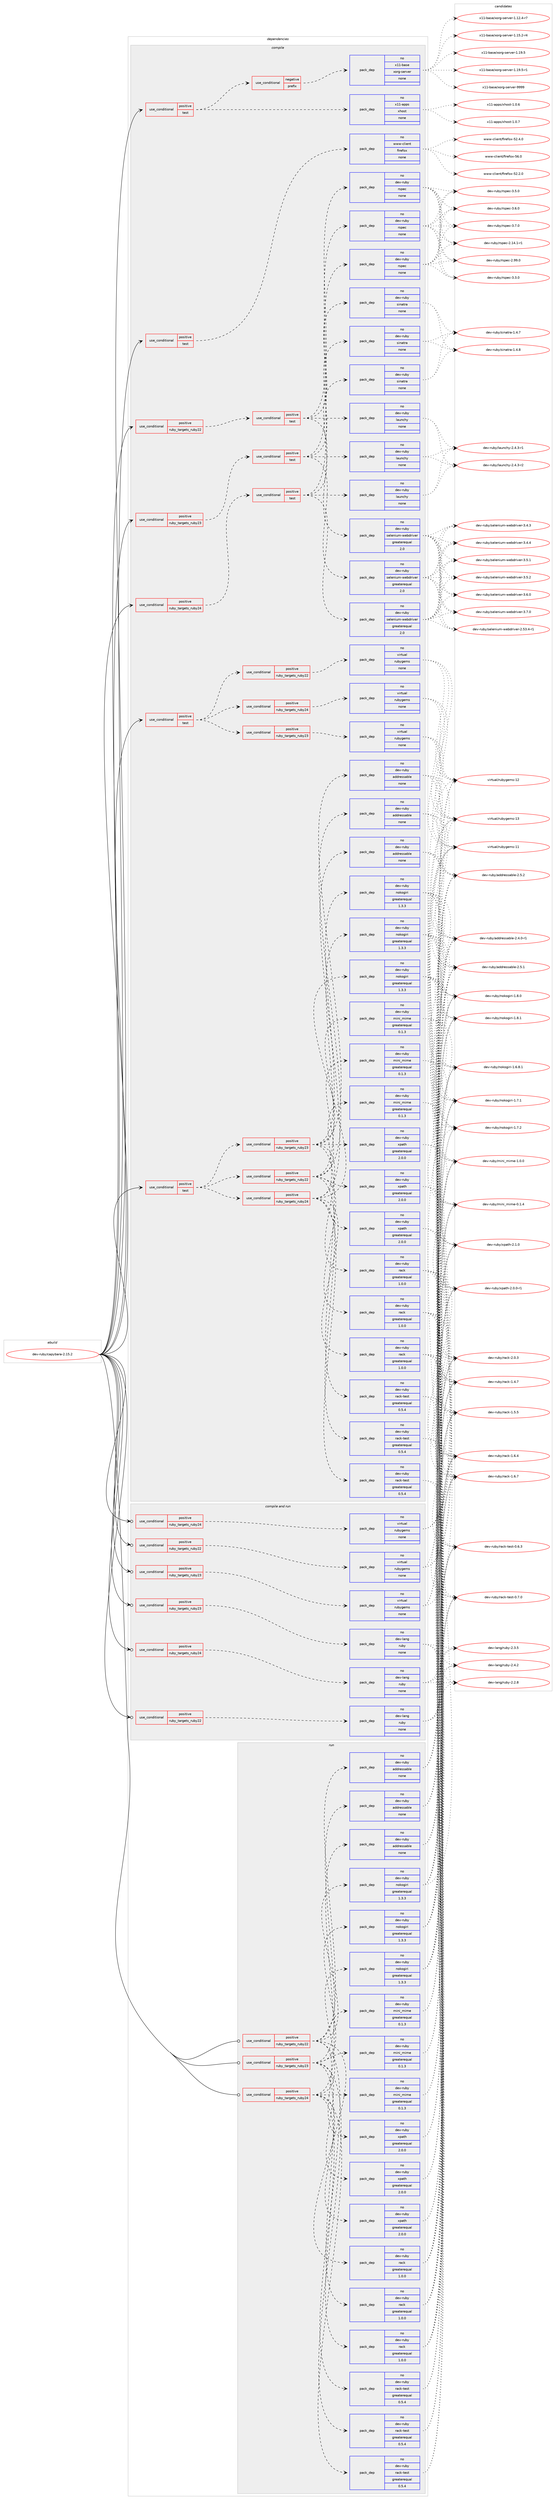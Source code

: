 digraph prolog {

# *************
# Graph options
# *************

newrank=true;
concentrate=true;
compound=true;
graph [rankdir=LR,fontname=Helvetica,fontsize=10,ranksep=1.5];#, ranksep=2.5, nodesep=0.2];
edge  [arrowhead=vee];
node  [fontname=Helvetica,fontsize=10];

# **********
# The ebuild
# **********

subgraph cluster_leftcol {
color=gray;
rank=same;
label=<<i>ebuild</i>>;
id [label="dev-ruby/capybara-2.15.2", color=red, width=4, href="../dev-ruby/capybara-2.15.2.svg"];
}

# ****************
# The dependencies
# ****************

subgraph cluster_midcol {
color=gray;
label=<<i>dependencies</i>>;
subgraph cluster_compile {
fillcolor="#eeeeee";
style=filled;
label=<<i>compile</i>>;
subgraph cond53558 {
dependency231897 [label=<<TABLE BORDER="0" CELLBORDER="1" CELLSPACING="0" CELLPADDING="4"><TR><TD ROWSPAN="3" CELLPADDING="10">use_conditional</TD></TR><TR><TD>positive</TD></TR><TR><TD>ruby_targets_ruby22</TD></TR></TABLE>>, shape=none, color=red];
subgraph cond53559 {
dependency231898 [label=<<TABLE BORDER="0" CELLBORDER="1" CELLSPACING="0" CELLPADDING="4"><TR><TD ROWSPAN="3" CELLPADDING="10">use_conditional</TD></TR><TR><TD>positive</TD></TR><TR><TD>test</TD></TR></TABLE>>, shape=none, color=red];
subgraph pack174265 {
dependency231899 [label=<<TABLE BORDER="0" CELLBORDER="1" CELLSPACING="0" CELLPADDING="4" WIDTH="220"><TR><TD ROWSPAN="6" CELLPADDING="30">pack_dep</TD></TR><TR><TD WIDTH="110">no</TD></TR><TR><TD>dev-ruby</TD></TR><TR><TD>rspec</TD></TR><TR><TD>none</TD></TR><TR><TD></TD></TR></TABLE>>, shape=none, color=blue];
}
dependency231898:e -> dependency231899:w [weight=20,style="dashed",arrowhead="vee"];
subgraph pack174266 {
dependency231900 [label=<<TABLE BORDER="0" CELLBORDER="1" CELLSPACING="0" CELLPADDING="4" WIDTH="220"><TR><TD ROWSPAN="6" CELLPADDING="30">pack_dep</TD></TR><TR><TD WIDTH="110">no</TD></TR><TR><TD>dev-ruby</TD></TR><TR><TD>launchy</TD></TR><TR><TD>none</TD></TR><TR><TD></TD></TR></TABLE>>, shape=none, color=blue];
}
dependency231898:e -> dependency231900:w [weight=20,style="dashed",arrowhead="vee"];
subgraph pack174267 {
dependency231901 [label=<<TABLE BORDER="0" CELLBORDER="1" CELLSPACING="0" CELLPADDING="4" WIDTH="220"><TR><TD ROWSPAN="6" CELLPADDING="30">pack_dep</TD></TR><TR><TD WIDTH="110">no</TD></TR><TR><TD>dev-ruby</TD></TR><TR><TD>selenium-webdriver</TD></TR><TR><TD>greaterequal</TD></TR><TR><TD>2.0</TD></TR></TABLE>>, shape=none, color=blue];
}
dependency231898:e -> dependency231901:w [weight=20,style="dashed",arrowhead="vee"];
subgraph pack174268 {
dependency231902 [label=<<TABLE BORDER="0" CELLBORDER="1" CELLSPACING="0" CELLPADDING="4" WIDTH="220"><TR><TD ROWSPAN="6" CELLPADDING="30">pack_dep</TD></TR><TR><TD WIDTH="110">no</TD></TR><TR><TD>dev-ruby</TD></TR><TR><TD>sinatra</TD></TR><TR><TD>none</TD></TR><TR><TD></TD></TR></TABLE>>, shape=none, color=blue];
}
dependency231898:e -> dependency231902:w [weight=20,style="dashed",arrowhead="vee"];
}
dependency231897:e -> dependency231898:w [weight=20,style="dashed",arrowhead="vee"];
}
id:e -> dependency231897:w [weight=20,style="solid",arrowhead="vee"];
subgraph cond53560 {
dependency231903 [label=<<TABLE BORDER="0" CELLBORDER="1" CELLSPACING="0" CELLPADDING="4"><TR><TD ROWSPAN="3" CELLPADDING="10">use_conditional</TD></TR><TR><TD>positive</TD></TR><TR><TD>ruby_targets_ruby23</TD></TR></TABLE>>, shape=none, color=red];
subgraph cond53561 {
dependency231904 [label=<<TABLE BORDER="0" CELLBORDER="1" CELLSPACING="0" CELLPADDING="4"><TR><TD ROWSPAN="3" CELLPADDING="10">use_conditional</TD></TR><TR><TD>positive</TD></TR><TR><TD>test</TD></TR></TABLE>>, shape=none, color=red];
subgraph pack174269 {
dependency231905 [label=<<TABLE BORDER="0" CELLBORDER="1" CELLSPACING="0" CELLPADDING="4" WIDTH="220"><TR><TD ROWSPAN="6" CELLPADDING="30">pack_dep</TD></TR><TR><TD WIDTH="110">no</TD></TR><TR><TD>dev-ruby</TD></TR><TR><TD>rspec</TD></TR><TR><TD>none</TD></TR><TR><TD></TD></TR></TABLE>>, shape=none, color=blue];
}
dependency231904:e -> dependency231905:w [weight=20,style="dashed",arrowhead="vee"];
subgraph pack174270 {
dependency231906 [label=<<TABLE BORDER="0" CELLBORDER="1" CELLSPACING="0" CELLPADDING="4" WIDTH="220"><TR><TD ROWSPAN="6" CELLPADDING="30">pack_dep</TD></TR><TR><TD WIDTH="110">no</TD></TR><TR><TD>dev-ruby</TD></TR><TR><TD>launchy</TD></TR><TR><TD>none</TD></TR><TR><TD></TD></TR></TABLE>>, shape=none, color=blue];
}
dependency231904:e -> dependency231906:w [weight=20,style="dashed",arrowhead="vee"];
subgraph pack174271 {
dependency231907 [label=<<TABLE BORDER="0" CELLBORDER="1" CELLSPACING="0" CELLPADDING="4" WIDTH="220"><TR><TD ROWSPAN="6" CELLPADDING="30">pack_dep</TD></TR><TR><TD WIDTH="110">no</TD></TR><TR><TD>dev-ruby</TD></TR><TR><TD>selenium-webdriver</TD></TR><TR><TD>greaterequal</TD></TR><TR><TD>2.0</TD></TR></TABLE>>, shape=none, color=blue];
}
dependency231904:e -> dependency231907:w [weight=20,style="dashed",arrowhead="vee"];
subgraph pack174272 {
dependency231908 [label=<<TABLE BORDER="0" CELLBORDER="1" CELLSPACING="0" CELLPADDING="4" WIDTH="220"><TR><TD ROWSPAN="6" CELLPADDING="30">pack_dep</TD></TR><TR><TD WIDTH="110">no</TD></TR><TR><TD>dev-ruby</TD></TR><TR><TD>sinatra</TD></TR><TR><TD>none</TD></TR><TR><TD></TD></TR></TABLE>>, shape=none, color=blue];
}
dependency231904:e -> dependency231908:w [weight=20,style="dashed",arrowhead="vee"];
}
dependency231903:e -> dependency231904:w [weight=20,style="dashed",arrowhead="vee"];
}
id:e -> dependency231903:w [weight=20,style="solid",arrowhead="vee"];
subgraph cond53562 {
dependency231909 [label=<<TABLE BORDER="0" CELLBORDER="1" CELLSPACING="0" CELLPADDING="4"><TR><TD ROWSPAN="3" CELLPADDING="10">use_conditional</TD></TR><TR><TD>positive</TD></TR><TR><TD>ruby_targets_ruby24</TD></TR></TABLE>>, shape=none, color=red];
subgraph cond53563 {
dependency231910 [label=<<TABLE BORDER="0" CELLBORDER="1" CELLSPACING="0" CELLPADDING="4"><TR><TD ROWSPAN="3" CELLPADDING="10">use_conditional</TD></TR><TR><TD>positive</TD></TR><TR><TD>test</TD></TR></TABLE>>, shape=none, color=red];
subgraph pack174273 {
dependency231911 [label=<<TABLE BORDER="0" CELLBORDER="1" CELLSPACING="0" CELLPADDING="4" WIDTH="220"><TR><TD ROWSPAN="6" CELLPADDING="30">pack_dep</TD></TR><TR><TD WIDTH="110">no</TD></TR><TR><TD>dev-ruby</TD></TR><TR><TD>rspec</TD></TR><TR><TD>none</TD></TR><TR><TD></TD></TR></TABLE>>, shape=none, color=blue];
}
dependency231910:e -> dependency231911:w [weight=20,style="dashed",arrowhead="vee"];
subgraph pack174274 {
dependency231912 [label=<<TABLE BORDER="0" CELLBORDER="1" CELLSPACING="0" CELLPADDING="4" WIDTH="220"><TR><TD ROWSPAN="6" CELLPADDING="30">pack_dep</TD></TR><TR><TD WIDTH="110">no</TD></TR><TR><TD>dev-ruby</TD></TR><TR><TD>launchy</TD></TR><TR><TD>none</TD></TR><TR><TD></TD></TR></TABLE>>, shape=none, color=blue];
}
dependency231910:e -> dependency231912:w [weight=20,style="dashed",arrowhead="vee"];
subgraph pack174275 {
dependency231913 [label=<<TABLE BORDER="0" CELLBORDER="1" CELLSPACING="0" CELLPADDING="4" WIDTH="220"><TR><TD ROWSPAN="6" CELLPADDING="30">pack_dep</TD></TR><TR><TD WIDTH="110">no</TD></TR><TR><TD>dev-ruby</TD></TR><TR><TD>selenium-webdriver</TD></TR><TR><TD>greaterequal</TD></TR><TR><TD>2.0</TD></TR></TABLE>>, shape=none, color=blue];
}
dependency231910:e -> dependency231913:w [weight=20,style="dashed",arrowhead="vee"];
subgraph pack174276 {
dependency231914 [label=<<TABLE BORDER="0" CELLBORDER="1" CELLSPACING="0" CELLPADDING="4" WIDTH="220"><TR><TD ROWSPAN="6" CELLPADDING="30">pack_dep</TD></TR><TR><TD WIDTH="110">no</TD></TR><TR><TD>dev-ruby</TD></TR><TR><TD>sinatra</TD></TR><TR><TD>none</TD></TR><TR><TD></TD></TR></TABLE>>, shape=none, color=blue];
}
dependency231910:e -> dependency231914:w [weight=20,style="dashed",arrowhead="vee"];
}
dependency231909:e -> dependency231910:w [weight=20,style="dashed",arrowhead="vee"];
}
id:e -> dependency231909:w [weight=20,style="solid",arrowhead="vee"];
subgraph cond53564 {
dependency231915 [label=<<TABLE BORDER="0" CELLBORDER="1" CELLSPACING="0" CELLPADDING="4"><TR><TD ROWSPAN="3" CELLPADDING="10">use_conditional</TD></TR><TR><TD>positive</TD></TR><TR><TD>test</TD></TR></TABLE>>, shape=none, color=red];
subgraph cond53565 {
dependency231916 [label=<<TABLE BORDER="0" CELLBORDER="1" CELLSPACING="0" CELLPADDING="4"><TR><TD ROWSPAN="3" CELLPADDING="10">use_conditional</TD></TR><TR><TD>negative</TD></TR><TR><TD>prefix</TD></TR></TABLE>>, shape=none, color=red];
subgraph pack174277 {
dependency231917 [label=<<TABLE BORDER="0" CELLBORDER="1" CELLSPACING="0" CELLPADDING="4" WIDTH="220"><TR><TD ROWSPAN="6" CELLPADDING="30">pack_dep</TD></TR><TR><TD WIDTH="110">no</TD></TR><TR><TD>x11-base</TD></TR><TR><TD>xorg-server</TD></TR><TR><TD>none</TD></TR><TR><TD></TD></TR></TABLE>>, shape=none, color=blue];
}
dependency231916:e -> dependency231917:w [weight=20,style="dashed",arrowhead="vee"];
}
dependency231915:e -> dependency231916:w [weight=20,style="dashed",arrowhead="vee"];
subgraph pack174278 {
dependency231918 [label=<<TABLE BORDER="0" CELLBORDER="1" CELLSPACING="0" CELLPADDING="4" WIDTH="220"><TR><TD ROWSPAN="6" CELLPADDING="30">pack_dep</TD></TR><TR><TD WIDTH="110">no</TD></TR><TR><TD>x11-apps</TD></TR><TR><TD>xhost</TD></TR><TR><TD>none</TD></TR><TR><TD></TD></TR></TABLE>>, shape=none, color=blue];
}
dependency231915:e -> dependency231918:w [weight=20,style="dashed",arrowhead="vee"];
}
id:e -> dependency231915:w [weight=20,style="solid",arrowhead="vee"];
subgraph cond53566 {
dependency231919 [label=<<TABLE BORDER="0" CELLBORDER="1" CELLSPACING="0" CELLPADDING="4"><TR><TD ROWSPAN="3" CELLPADDING="10">use_conditional</TD></TR><TR><TD>positive</TD></TR><TR><TD>test</TD></TR></TABLE>>, shape=none, color=red];
subgraph cond53567 {
dependency231920 [label=<<TABLE BORDER="0" CELLBORDER="1" CELLSPACING="0" CELLPADDING="4"><TR><TD ROWSPAN="3" CELLPADDING="10">use_conditional</TD></TR><TR><TD>positive</TD></TR><TR><TD>ruby_targets_ruby22</TD></TR></TABLE>>, shape=none, color=red];
subgraph pack174279 {
dependency231921 [label=<<TABLE BORDER="0" CELLBORDER="1" CELLSPACING="0" CELLPADDING="4" WIDTH="220"><TR><TD ROWSPAN="6" CELLPADDING="30">pack_dep</TD></TR><TR><TD WIDTH="110">no</TD></TR><TR><TD>dev-ruby</TD></TR><TR><TD>addressable</TD></TR><TR><TD>none</TD></TR><TR><TD></TD></TR></TABLE>>, shape=none, color=blue];
}
dependency231920:e -> dependency231921:w [weight=20,style="dashed",arrowhead="vee"];
subgraph pack174280 {
dependency231922 [label=<<TABLE BORDER="0" CELLBORDER="1" CELLSPACING="0" CELLPADDING="4" WIDTH="220"><TR><TD ROWSPAN="6" CELLPADDING="30">pack_dep</TD></TR><TR><TD WIDTH="110">no</TD></TR><TR><TD>dev-ruby</TD></TR><TR><TD>mini_mime</TD></TR><TR><TD>greaterequal</TD></TR><TR><TD>0.1.3</TD></TR></TABLE>>, shape=none, color=blue];
}
dependency231920:e -> dependency231922:w [weight=20,style="dashed",arrowhead="vee"];
subgraph pack174281 {
dependency231923 [label=<<TABLE BORDER="0" CELLBORDER="1" CELLSPACING="0" CELLPADDING="4" WIDTH="220"><TR><TD ROWSPAN="6" CELLPADDING="30">pack_dep</TD></TR><TR><TD WIDTH="110">no</TD></TR><TR><TD>dev-ruby</TD></TR><TR><TD>nokogiri</TD></TR><TR><TD>greaterequal</TD></TR><TR><TD>1.3.3</TD></TR></TABLE>>, shape=none, color=blue];
}
dependency231920:e -> dependency231923:w [weight=20,style="dashed",arrowhead="vee"];
subgraph pack174282 {
dependency231924 [label=<<TABLE BORDER="0" CELLBORDER="1" CELLSPACING="0" CELLPADDING="4" WIDTH="220"><TR><TD ROWSPAN="6" CELLPADDING="30">pack_dep</TD></TR><TR><TD WIDTH="110">no</TD></TR><TR><TD>dev-ruby</TD></TR><TR><TD>rack</TD></TR><TR><TD>greaterequal</TD></TR><TR><TD>1.0.0</TD></TR></TABLE>>, shape=none, color=blue];
}
dependency231920:e -> dependency231924:w [weight=20,style="dashed",arrowhead="vee"];
subgraph pack174283 {
dependency231925 [label=<<TABLE BORDER="0" CELLBORDER="1" CELLSPACING="0" CELLPADDING="4" WIDTH="220"><TR><TD ROWSPAN="6" CELLPADDING="30">pack_dep</TD></TR><TR><TD WIDTH="110">no</TD></TR><TR><TD>dev-ruby</TD></TR><TR><TD>rack-test</TD></TR><TR><TD>greaterequal</TD></TR><TR><TD>0.5.4</TD></TR></TABLE>>, shape=none, color=blue];
}
dependency231920:e -> dependency231925:w [weight=20,style="dashed",arrowhead="vee"];
subgraph pack174284 {
dependency231926 [label=<<TABLE BORDER="0" CELLBORDER="1" CELLSPACING="0" CELLPADDING="4" WIDTH="220"><TR><TD ROWSPAN="6" CELLPADDING="30">pack_dep</TD></TR><TR><TD WIDTH="110">no</TD></TR><TR><TD>dev-ruby</TD></TR><TR><TD>xpath</TD></TR><TR><TD>greaterequal</TD></TR><TR><TD>2.0.0</TD></TR></TABLE>>, shape=none, color=blue];
}
dependency231920:e -> dependency231926:w [weight=20,style="dashed",arrowhead="vee"];
}
dependency231919:e -> dependency231920:w [weight=20,style="dashed",arrowhead="vee"];
subgraph cond53568 {
dependency231927 [label=<<TABLE BORDER="0" CELLBORDER="1" CELLSPACING="0" CELLPADDING="4"><TR><TD ROWSPAN="3" CELLPADDING="10">use_conditional</TD></TR><TR><TD>positive</TD></TR><TR><TD>ruby_targets_ruby23</TD></TR></TABLE>>, shape=none, color=red];
subgraph pack174285 {
dependency231928 [label=<<TABLE BORDER="0" CELLBORDER="1" CELLSPACING="0" CELLPADDING="4" WIDTH="220"><TR><TD ROWSPAN="6" CELLPADDING="30">pack_dep</TD></TR><TR><TD WIDTH="110">no</TD></TR><TR><TD>dev-ruby</TD></TR><TR><TD>addressable</TD></TR><TR><TD>none</TD></TR><TR><TD></TD></TR></TABLE>>, shape=none, color=blue];
}
dependency231927:e -> dependency231928:w [weight=20,style="dashed",arrowhead="vee"];
subgraph pack174286 {
dependency231929 [label=<<TABLE BORDER="0" CELLBORDER="1" CELLSPACING="0" CELLPADDING="4" WIDTH="220"><TR><TD ROWSPAN="6" CELLPADDING="30">pack_dep</TD></TR><TR><TD WIDTH="110">no</TD></TR><TR><TD>dev-ruby</TD></TR><TR><TD>mini_mime</TD></TR><TR><TD>greaterequal</TD></TR><TR><TD>0.1.3</TD></TR></TABLE>>, shape=none, color=blue];
}
dependency231927:e -> dependency231929:w [weight=20,style="dashed",arrowhead="vee"];
subgraph pack174287 {
dependency231930 [label=<<TABLE BORDER="0" CELLBORDER="1" CELLSPACING="0" CELLPADDING="4" WIDTH="220"><TR><TD ROWSPAN="6" CELLPADDING="30">pack_dep</TD></TR><TR><TD WIDTH="110">no</TD></TR><TR><TD>dev-ruby</TD></TR><TR><TD>nokogiri</TD></TR><TR><TD>greaterequal</TD></TR><TR><TD>1.3.3</TD></TR></TABLE>>, shape=none, color=blue];
}
dependency231927:e -> dependency231930:w [weight=20,style="dashed",arrowhead="vee"];
subgraph pack174288 {
dependency231931 [label=<<TABLE BORDER="0" CELLBORDER="1" CELLSPACING="0" CELLPADDING="4" WIDTH="220"><TR><TD ROWSPAN="6" CELLPADDING="30">pack_dep</TD></TR><TR><TD WIDTH="110">no</TD></TR><TR><TD>dev-ruby</TD></TR><TR><TD>rack</TD></TR><TR><TD>greaterequal</TD></TR><TR><TD>1.0.0</TD></TR></TABLE>>, shape=none, color=blue];
}
dependency231927:e -> dependency231931:w [weight=20,style="dashed",arrowhead="vee"];
subgraph pack174289 {
dependency231932 [label=<<TABLE BORDER="0" CELLBORDER="1" CELLSPACING="0" CELLPADDING="4" WIDTH="220"><TR><TD ROWSPAN="6" CELLPADDING="30">pack_dep</TD></TR><TR><TD WIDTH="110">no</TD></TR><TR><TD>dev-ruby</TD></TR><TR><TD>rack-test</TD></TR><TR><TD>greaterequal</TD></TR><TR><TD>0.5.4</TD></TR></TABLE>>, shape=none, color=blue];
}
dependency231927:e -> dependency231932:w [weight=20,style="dashed",arrowhead="vee"];
subgraph pack174290 {
dependency231933 [label=<<TABLE BORDER="0" CELLBORDER="1" CELLSPACING="0" CELLPADDING="4" WIDTH="220"><TR><TD ROWSPAN="6" CELLPADDING="30">pack_dep</TD></TR><TR><TD WIDTH="110">no</TD></TR><TR><TD>dev-ruby</TD></TR><TR><TD>xpath</TD></TR><TR><TD>greaterequal</TD></TR><TR><TD>2.0.0</TD></TR></TABLE>>, shape=none, color=blue];
}
dependency231927:e -> dependency231933:w [weight=20,style="dashed",arrowhead="vee"];
}
dependency231919:e -> dependency231927:w [weight=20,style="dashed",arrowhead="vee"];
subgraph cond53569 {
dependency231934 [label=<<TABLE BORDER="0" CELLBORDER="1" CELLSPACING="0" CELLPADDING="4"><TR><TD ROWSPAN="3" CELLPADDING="10">use_conditional</TD></TR><TR><TD>positive</TD></TR><TR><TD>ruby_targets_ruby24</TD></TR></TABLE>>, shape=none, color=red];
subgraph pack174291 {
dependency231935 [label=<<TABLE BORDER="0" CELLBORDER="1" CELLSPACING="0" CELLPADDING="4" WIDTH="220"><TR><TD ROWSPAN="6" CELLPADDING="30">pack_dep</TD></TR><TR><TD WIDTH="110">no</TD></TR><TR><TD>dev-ruby</TD></TR><TR><TD>addressable</TD></TR><TR><TD>none</TD></TR><TR><TD></TD></TR></TABLE>>, shape=none, color=blue];
}
dependency231934:e -> dependency231935:w [weight=20,style="dashed",arrowhead="vee"];
subgraph pack174292 {
dependency231936 [label=<<TABLE BORDER="0" CELLBORDER="1" CELLSPACING="0" CELLPADDING="4" WIDTH="220"><TR><TD ROWSPAN="6" CELLPADDING="30">pack_dep</TD></TR><TR><TD WIDTH="110">no</TD></TR><TR><TD>dev-ruby</TD></TR><TR><TD>mini_mime</TD></TR><TR><TD>greaterequal</TD></TR><TR><TD>0.1.3</TD></TR></TABLE>>, shape=none, color=blue];
}
dependency231934:e -> dependency231936:w [weight=20,style="dashed",arrowhead="vee"];
subgraph pack174293 {
dependency231937 [label=<<TABLE BORDER="0" CELLBORDER="1" CELLSPACING="0" CELLPADDING="4" WIDTH="220"><TR><TD ROWSPAN="6" CELLPADDING="30">pack_dep</TD></TR><TR><TD WIDTH="110">no</TD></TR><TR><TD>dev-ruby</TD></TR><TR><TD>nokogiri</TD></TR><TR><TD>greaterequal</TD></TR><TR><TD>1.3.3</TD></TR></TABLE>>, shape=none, color=blue];
}
dependency231934:e -> dependency231937:w [weight=20,style="dashed",arrowhead="vee"];
subgraph pack174294 {
dependency231938 [label=<<TABLE BORDER="0" CELLBORDER="1" CELLSPACING="0" CELLPADDING="4" WIDTH="220"><TR><TD ROWSPAN="6" CELLPADDING="30">pack_dep</TD></TR><TR><TD WIDTH="110">no</TD></TR><TR><TD>dev-ruby</TD></TR><TR><TD>rack</TD></TR><TR><TD>greaterequal</TD></TR><TR><TD>1.0.0</TD></TR></TABLE>>, shape=none, color=blue];
}
dependency231934:e -> dependency231938:w [weight=20,style="dashed",arrowhead="vee"];
subgraph pack174295 {
dependency231939 [label=<<TABLE BORDER="0" CELLBORDER="1" CELLSPACING="0" CELLPADDING="4" WIDTH="220"><TR><TD ROWSPAN="6" CELLPADDING="30">pack_dep</TD></TR><TR><TD WIDTH="110">no</TD></TR><TR><TD>dev-ruby</TD></TR><TR><TD>rack-test</TD></TR><TR><TD>greaterequal</TD></TR><TR><TD>0.5.4</TD></TR></TABLE>>, shape=none, color=blue];
}
dependency231934:e -> dependency231939:w [weight=20,style="dashed",arrowhead="vee"];
subgraph pack174296 {
dependency231940 [label=<<TABLE BORDER="0" CELLBORDER="1" CELLSPACING="0" CELLPADDING="4" WIDTH="220"><TR><TD ROWSPAN="6" CELLPADDING="30">pack_dep</TD></TR><TR><TD WIDTH="110">no</TD></TR><TR><TD>dev-ruby</TD></TR><TR><TD>xpath</TD></TR><TR><TD>greaterequal</TD></TR><TR><TD>2.0.0</TD></TR></TABLE>>, shape=none, color=blue];
}
dependency231934:e -> dependency231940:w [weight=20,style="dashed",arrowhead="vee"];
}
dependency231919:e -> dependency231934:w [weight=20,style="dashed",arrowhead="vee"];
}
id:e -> dependency231919:w [weight=20,style="solid",arrowhead="vee"];
subgraph cond53570 {
dependency231941 [label=<<TABLE BORDER="0" CELLBORDER="1" CELLSPACING="0" CELLPADDING="4"><TR><TD ROWSPAN="3" CELLPADDING="10">use_conditional</TD></TR><TR><TD>positive</TD></TR><TR><TD>test</TD></TR></TABLE>>, shape=none, color=red];
subgraph cond53571 {
dependency231942 [label=<<TABLE BORDER="0" CELLBORDER="1" CELLSPACING="0" CELLPADDING="4"><TR><TD ROWSPAN="3" CELLPADDING="10">use_conditional</TD></TR><TR><TD>positive</TD></TR><TR><TD>ruby_targets_ruby22</TD></TR></TABLE>>, shape=none, color=red];
subgraph pack174297 {
dependency231943 [label=<<TABLE BORDER="0" CELLBORDER="1" CELLSPACING="0" CELLPADDING="4" WIDTH="220"><TR><TD ROWSPAN="6" CELLPADDING="30">pack_dep</TD></TR><TR><TD WIDTH="110">no</TD></TR><TR><TD>virtual</TD></TR><TR><TD>rubygems</TD></TR><TR><TD>none</TD></TR><TR><TD></TD></TR></TABLE>>, shape=none, color=blue];
}
dependency231942:e -> dependency231943:w [weight=20,style="dashed",arrowhead="vee"];
}
dependency231941:e -> dependency231942:w [weight=20,style="dashed",arrowhead="vee"];
subgraph cond53572 {
dependency231944 [label=<<TABLE BORDER="0" CELLBORDER="1" CELLSPACING="0" CELLPADDING="4"><TR><TD ROWSPAN="3" CELLPADDING="10">use_conditional</TD></TR><TR><TD>positive</TD></TR><TR><TD>ruby_targets_ruby23</TD></TR></TABLE>>, shape=none, color=red];
subgraph pack174298 {
dependency231945 [label=<<TABLE BORDER="0" CELLBORDER="1" CELLSPACING="0" CELLPADDING="4" WIDTH="220"><TR><TD ROWSPAN="6" CELLPADDING="30">pack_dep</TD></TR><TR><TD WIDTH="110">no</TD></TR><TR><TD>virtual</TD></TR><TR><TD>rubygems</TD></TR><TR><TD>none</TD></TR><TR><TD></TD></TR></TABLE>>, shape=none, color=blue];
}
dependency231944:e -> dependency231945:w [weight=20,style="dashed",arrowhead="vee"];
}
dependency231941:e -> dependency231944:w [weight=20,style="dashed",arrowhead="vee"];
subgraph cond53573 {
dependency231946 [label=<<TABLE BORDER="0" CELLBORDER="1" CELLSPACING="0" CELLPADDING="4"><TR><TD ROWSPAN="3" CELLPADDING="10">use_conditional</TD></TR><TR><TD>positive</TD></TR><TR><TD>ruby_targets_ruby24</TD></TR></TABLE>>, shape=none, color=red];
subgraph pack174299 {
dependency231947 [label=<<TABLE BORDER="0" CELLBORDER="1" CELLSPACING="0" CELLPADDING="4" WIDTH="220"><TR><TD ROWSPAN="6" CELLPADDING="30">pack_dep</TD></TR><TR><TD WIDTH="110">no</TD></TR><TR><TD>virtual</TD></TR><TR><TD>rubygems</TD></TR><TR><TD>none</TD></TR><TR><TD></TD></TR></TABLE>>, shape=none, color=blue];
}
dependency231946:e -> dependency231947:w [weight=20,style="dashed",arrowhead="vee"];
}
dependency231941:e -> dependency231946:w [weight=20,style="dashed",arrowhead="vee"];
}
id:e -> dependency231941:w [weight=20,style="solid",arrowhead="vee"];
subgraph cond53574 {
dependency231948 [label=<<TABLE BORDER="0" CELLBORDER="1" CELLSPACING="0" CELLPADDING="4"><TR><TD ROWSPAN="3" CELLPADDING="10">use_conditional</TD></TR><TR><TD>positive</TD></TR><TR><TD>test</TD></TR></TABLE>>, shape=none, color=red];
subgraph pack174300 {
dependency231949 [label=<<TABLE BORDER="0" CELLBORDER="1" CELLSPACING="0" CELLPADDING="4" WIDTH="220"><TR><TD ROWSPAN="6" CELLPADDING="30">pack_dep</TD></TR><TR><TD WIDTH="110">no</TD></TR><TR><TD>www-client</TD></TR><TR><TD>firefox</TD></TR><TR><TD>none</TD></TR><TR><TD></TD></TR></TABLE>>, shape=none, color=blue];
}
dependency231948:e -> dependency231949:w [weight=20,style="dashed",arrowhead="vee"];
}
id:e -> dependency231948:w [weight=20,style="solid",arrowhead="vee"];
}
subgraph cluster_compileandrun {
fillcolor="#eeeeee";
style=filled;
label=<<i>compile and run</i>>;
subgraph cond53575 {
dependency231950 [label=<<TABLE BORDER="0" CELLBORDER="1" CELLSPACING="0" CELLPADDING="4"><TR><TD ROWSPAN="3" CELLPADDING="10">use_conditional</TD></TR><TR><TD>positive</TD></TR><TR><TD>ruby_targets_ruby22</TD></TR></TABLE>>, shape=none, color=red];
subgraph pack174301 {
dependency231951 [label=<<TABLE BORDER="0" CELLBORDER="1" CELLSPACING="0" CELLPADDING="4" WIDTH="220"><TR><TD ROWSPAN="6" CELLPADDING="30">pack_dep</TD></TR><TR><TD WIDTH="110">no</TD></TR><TR><TD>dev-lang</TD></TR><TR><TD>ruby</TD></TR><TR><TD>none</TD></TR><TR><TD></TD></TR></TABLE>>, shape=none, color=blue];
}
dependency231950:e -> dependency231951:w [weight=20,style="dashed",arrowhead="vee"];
}
id:e -> dependency231950:w [weight=20,style="solid",arrowhead="odotvee"];
subgraph cond53576 {
dependency231952 [label=<<TABLE BORDER="0" CELLBORDER="1" CELLSPACING="0" CELLPADDING="4"><TR><TD ROWSPAN="3" CELLPADDING="10">use_conditional</TD></TR><TR><TD>positive</TD></TR><TR><TD>ruby_targets_ruby22</TD></TR></TABLE>>, shape=none, color=red];
subgraph pack174302 {
dependency231953 [label=<<TABLE BORDER="0" CELLBORDER="1" CELLSPACING="0" CELLPADDING="4" WIDTH="220"><TR><TD ROWSPAN="6" CELLPADDING="30">pack_dep</TD></TR><TR><TD WIDTH="110">no</TD></TR><TR><TD>virtual</TD></TR><TR><TD>rubygems</TD></TR><TR><TD>none</TD></TR><TR><TD></TD></TR></TABLE>>, shape=none, color=blue];
}
dependency231952:e -> dependency231953:w [weight=20,style="dashed",arrowhead="vee"];
}
id:e -> dependency231952:w [weight=20,style="solid",arrowhead="odotvee"];
subgraph cond53577 {
dependency231954 [label=<<TABLE BORDER="0" CELLBORDER="1" CELLSPACING="0" CELLPADDING="4"><TR><TD ROWSPAN="3" CELLPADDING="10">use_conditional</TD></TR><TR><TD>positive</TD></TR><TR><TD>ruby_targets_ruby23</TD></TR></TABLE>>, shape=none, color=red];
subgraph pack174303 {
dependency231955 [label=<<TABLE BORDER="0" CELLBORDER="1" CELLSPACING="0" CELLPADDING="4" WIDTH="220"><TR><TD ROWSPAN="6" CELLPADDING="30">pack_dep</TD></TR><TR><TD WIDTH="110">no</TD></TR><TR><TD>dev-lang</TD></TR><TR><TD>ruby</TD></TR><TR><TD>none</TD></TR><TR><TD></TD></TR></TABLE>>, shape=none, color=blue];
}
dependency231954:e -> dependency231955:w [weight=20,style="dashed",arrowhead="vee"];
}
id:e -> dependency231954:w [weight=20,style="solid",arrowhead="odotvee"];
subgraph cond53578 {
dependency231956 [label=<<TABLE BORDER="0" CELLBORDER="1" CELLSPACING="0" CELLPADDING="4"><TR><TD ROWSPAN="3" CELLPADDING="10">use_conditional</TD></TR><TR><TD>positive</TD></TR><TR><TD>ruby_targets_ruby23</TD></TR></TABLE>>, shape=none, color=red];
subgraph pack174304 {
dependency231957 [label=<<TABLE BORDER="0" CELLBORDER="1" CELLSPACING="0" CELLPADDING="4" WIDTH="220"><TR><TD ROWSPAN="6" CELLPADDING="30">pack_dep</TD></TR><TR><TD WIDTH="110">no</TD></TR><TR><TD>virtual</TD></TR><TR><TD>rubygems</TD></TR><TR><TD>none</TD></TR><TR><TD></TD></TR></TABLE>>, shape=none, color=blue];
}
dependency231956:e -> dependency231957:w [weight=20,style="dashed",arrowhead="vee"];
}
id:e -> dependency231956:w [weight=20,style="solid",arrowhead="odotvee"];
subgraph cond53579 {
dependency231958 [label=<<TABLE BORDER="0" CELLBORDER="1" CELLSPACING="0" CELLPADDING="4"><TR><TD ROWSPAN="3" CELLPADDING="10">use_conditional</TD></TR><TR><TD>positive</TD></TR><TR><TD>ruby_targets_ruby24</TD></TR></TABLE>>, shape=none, color=red];
subgraph pack174305 {
dependency231959 [label=<<TABLE BORDER="0" CELLBORDER="1" CELLSPACING="0" CELLPADDING="4" WIDTH="220"><TR><TD ROWSPAN="6" CELLPADDING="30">pack_dep</TD></TR><TR><TD WIDTH="110">no</TD></TR><TR><TD>dev-lang</TD></TR><TR><TD>ruby</TD></TR><TR><TD>none</TD></TR><TR><TD></TD></TR></TABLE>>, shape=none, color=blue];
}
dependency231958:e -> dependency231959:w [weight=20,style="dashed",arrowhead="vee"];
}
id:e -> dependency231958:w [weight=20,style="solid",arrowhead="odotvee"];
subgraph cond53580 {
dependency231960 [label=<<TABLE BORDER="0" CELLBORDER="1" CELLSPACING="0" CELLPADDING="4"><TR><TD ROWSPAN="3" CELLPADDING="10">use_conditional</TD></TR><TR><TD>positive</TD></TR><TR><TD>ruby_targets_ruby24</TD></TR></TABLE>>, shape=none, color=red];
subgraph pack174306 {
dependency231961 [label=<<TABLE BORDER="0" CELLBORDER="1" CELLSPACING="0" CELLPADDING="4" WIDTH="220"><TR><TD ROWSPAN="6" CELLPADDING="30">pack_dep</TD></TR><TR><TD WIDTH="110">no</TD></TR><TR><TD>virtual</TD></TR><TR><TD>rubygems</TD></TR><TR><TD>none</TD></TR><TR><TD></TD></TR></TABLE>>, shape=none, color=blue];
}
dependency231960:e -> dependency231961:w [weight=20,style="dashed",arrowhead="vee"];
}
id:e -> dependency231960:w [weight=20,style="solid",arrowhead="odotvee"];
}
subgraph cluster_run {
fillcolor="#eeeeee";
style=filled;
label=<<i>run</i>>;
subgraph cond53581 {
dependency231962 [label=<<TABLE BORDER="0" CELLBORDER="1" CELLSPACING="0" CELLPADDING="4"><TR><TD ROWSPAN="3" CELLPADDING="10">use_conditional</TD></TR><TR><TD>positive</TD></TR><TR><TD>ruby_targets_ruby22</TD></TR></TABLE>>, shape=none, color=red];
subgraph pack174307 {
dependency231963 [label=<<TABLE BORDER="0" CELLBORDER="1" CELLSPACING="0" CELLPADDING="4" WIDTH="220"><TR><TD ROWSPAN="6" CELLPADDING="30">pack_dep</TD></TR><TR><TD WIDTH="110">no</TD></TR><TR><TD>dev-ruby</TD></TR><TR><TD>addressable</TD></TR><TR><TD>none</TD></TR><TR><TD></TD></TR></TABLE>>, shape=none, color=blue];
}
dependency231962:e -> dependency231963:w [weight=20,style="dashed",arrowhead="vee"];
subgraph pack174308 {
dependency231964 [label=<<TABLE BORDER="0" CELLBORDER="1" CELLSPACING="0" CELLPADDING="4" WIDTH="220"><TR><TD ROWSPAN="6" CELLPADDING="30">pack_dep</TD></TR><TR><TD WIDTH="110">no</TD></TR><TR><TD>dev-ruby</TD></TR><TR><TD>mini_mime</TD></TR><TR><TD>greaterequal</TD></TR><TR><TD>0.1.3</TD></TR></TABLE>>, shape=none, color=blue];
}
dependency231962:e -> dependency231964:w [weight=20,style="dashed",arrowhead="vee"];
subgraph pack174309 {
dependency231965 [label=<<TABLE BORDER="0" CELLBORDER="1" CELLSPACING="0" CELLPADDING="4" WIDTH="220"><TR><TD ROWSPAN="6" CELLPADDING="30">pack_dep</TD></TR><TR><TD WIDTH="110">no</TD></TR><TR><TD>dev-ruby</TD></TR><TR><TD>nokogiri</TD></TR><TR><TD>greaterequal</TD></TR><TR><TD>1.3.3</TD></TR></TABLE>>, shape=none, color=blue];
}
dependency231962:e -> dependency231965:w [weight=20,style="dashed",arrowhead="vee"];
subgraph pack174310 {
dependency231966 [label=<<TABLE BORDER="0" CELLBORDER="1" CELLSPACING="0" CELLPADDING="4" WIDTH="220"><TR><TD ROWSPAN="6" CELLPADDING="30">pack_dep</TD></TR><TR><TD WIDTH="110">no</TD></TR><TR><TD>dev-ruby</TD></TR><TR><TD>rack</TD></TR><TR><TD>greaterequal</TD></TR><TR><TD>1.0.0</TD></TR></TABLE>>, shape=none, color=blue];
}
dependency231962:e -> dependency231966:w [weight=20,style="dashed",arrowhead="vee"];
subgraph pack174311 {
dependency231967 [label=<<TABLE BORDER="0" CELLBORDER="1" CELLSPACING="0" CELLPADDING="4" WIDTH="220"><TR><TD ROWSPAN="6" CELLPADDING="30">pack_dep</TD></TR><TR><TD WIDTH="110">no</TD></TR><TR><TD>dev-ruby</TD></TR><TR><TD>rack-test</TD></TR><TR><TD>greaterequal</TD></TR><TR><TD>0.5.4</TD></TR></TABLE>>, shape=none, color=blue];
}
dependency231962:e -> dependency231967:w [weight=20,style="dashed",arrowhead="vee"];
subgraph pack174312 {
dependency231968 [label=<<TABLE BORDER="0" CELLBORDER="1" CELLSPACING="0" CELLPADDING="4" WIDTH="220"><TR><TD ROWSPAN="6" CELLPADDING="30">pack_dep</TD></TR><TR><TD WIDTH="110">no</TD></TR><TR><TD>dev-ruby</TD></TR><TR><TD>xpath</TD></TR><TR><TD>greaterequal</TD></TR><TR><TD>2.0.0</TD></TR></TABLE>>, shape=none, color=blue];
}
dependency231962:e -> dependency231968:w [weight=20,style="dashed",arrowhead="vee"];
}
id:e -> dependency231962:w [weight=20,style="solid",arrowhead="odot"];
subgraph cond53582 {
dependency231969 [label=<<TABLE BORDER="0" CELLBORDER="1" CELLSPACING="0" CELLPADDING="4"><TR><TD ROWSPAN="3" CELLPADDING="10">use_conditional</TD></TR><TR><TD>positive</TD></TR><TR><TD>ruby_targets_ruby23</TD></TR></TABLE>>, shape=none, color=red];
subgraph pack174313 {
dependency231970 [label=<<TABLE BORDER="0" CELLBORDER="1" CELLSPACING="0" CELLPADDING="4" WIDTH="220"><TR><TD ROWSPAN="6" CELLPADDING="30">pack_dep</TD></TR><TR><TD WIDTH="110">no</TD></TR><TR><TD>dev-ruby</TD></TR><TR><TD>addressable</TD></TR><TR><TD>none</TD></TR><TR><TD></TD></TR></TABLE>>, shape=none, color=blue];
}
dependency231969:e -> dependency231970:w [weight=20,style="dashed",arrowhead="vee"];
subgraph pack174314 {
dependency231971 [label=<<TABLE BORDER="0" CELLBORDER="1" CELLSPACING="0" CELLPADDING="4" WIDTH="220"><TR><TD ROWSPAN="6" CELLPADDING="30">pack_dep</TD></TR><TR><TD WIDTH="110">no</TD></TR><TR><TD>dev-ruby</TD></TR><TR><TD>mini_mime</TD></TR><TR><TD>greaterequal</TD></TR><TR><TD>0.1.3</TD></TR></TABLE>>, shape=none, color=blue];
}
dependency231969:e -> dependency231971:w [weight=20,style="dashed",arrowhead="vee"];
subgraph pack174315 {
dependency231972 [label=<<TABLE BORDER="0" CELLBORDER="1" CELLSPACING="0" CELLPADDING="4" WIDTH="220"><TR><TD ROWSPAN="6" CELLPADDING="30">pack_dep</TD></TR><TR><TD WIDTH="110">no</TD></TR><TR><TD>dev-ruby</TD></TR><TR><TD>nokogiri</TD></TR><TR><TD>greaterequal</TD></TR><TR><TD>1.3.3</TD></TR></TABLE>>, shape=none, color=blue];
}
dependency231969:e -> dependency231972:w [weight=20,style="dashed",arrowhead="vee"];
subgraph pack174316 {
dependency231973 [label=<<TABLE BORDER="0" CELLBORDER="1" CELLSPACING="0" CELLPADDING="4" WIDTH="220"><TR><TD ROWSPAN="6" CELLPADDING="30">pack_dep</TD></TR><TR><TD WIDTH="110">no</TD></TR><TR><TD>dev-ruby</TD></TR><TR><TD>rack</TD></TR><TR><TD>greaterequal</TD></TR><TR><TD>1.0.0</TD></TR></TABLE>>, shape=none, color=blue];
}
dependency231969:e -> dependency231973:w [weight=20,style="dashed",arrowhead="vee"];
subgraph pack174317 {
dependency231974 [label=<<TABLE BORDER="0" CELLBORDER="1" CELLSPACING="0" CELLPADDING="4" WIDTH="220"><TR><TD ROWSPAN="6" CELLPADDING="30">pack_dep</TD></TR><TR><TD WIDTH="110">no</TD></TR><TR><TD>dev-ruby</TD></TR><TR><TD>rack-test</TD></TR><TR><TD>greaterequal</TD></TR><TR><TD>0.5.4</TD></TR></TABLE>>, shape=none, color=blue];
}
dependency231969:e -> dependency231974:w [weight=20,style="dashed",arrowhead="vee"];
subgraph pack174318 {
dependency231975 [label=<<TABLE BORDER="0" CELLBORDER="1" CELLSPACING="0" CELLPADDING="4" WIDTH="220"><TR><TD ROWSPAN="6" CELLPADDING="30">pack_dep</TD></TR><TR><TD WIDTH="110">no</TD></TR><TR><TD>dev-ruby</TD></TR><TR><TD>xpath</TD></TR><TR><TD>greaterequal</TD></TR><TR><TD>2.0.0</TD></TR></TABLE>>, shape=none, color=blue];
}
dependency231969:e -> dependency231975:w [weight=20,style="dashed",arrowhead="vee"];
}
id:e -> dependency231969:w [weight=20,style="solid",arrowhead="odot"];
subgraph cond53583 {
dependency231976 [label=<<TABLE BORDER="0" CELLBORDER="1" CELLSPACING="0" CELLPADDING="4"><TR><TD ROWSPAN="3" CELLPADDING="10">use_conditional</TD></TR><TR><TD>positive</TD></TR><TR><TD>ruby_targets_ruby24</TD></TR></TABLE>>, shape=none, color=red];
subgraph pack174319 {
dependency231977 [label=<<TABLE BORDER="0" CELLBORDER="1" CELLSPACING="0" CELLPADDING="4" WIDTH="220"><TR><TD ROWSPAN="6" CELLPADDING="30">pack_dep</TD></TR><TR><TD WIDTH="110">no</TD></TR><TR><TD>dev-ruby</TD></TR><TR><TD>addressable</TD></TR><TR><TD>none</TD></TR><TR><TD></TD></TR></TABLE>>, shape=none, color=blue];
}
dependency231976:e -> dependency231977:w [weight=20,style="dashed",arrowhead="vee"];
subgraph pack174320 {
dependency231978 [label=<<TABLE BORDER="0" CELLBORDER="1" CELLSPACING="0" CELLPADDING="4" WIDTH="220"><TR><TD ROWSPAN="6" CELLPADDING="30">pack_dep</TD></TR><TR><TD WIDTH="110">no</TD></TR><TR><TD>dev-ruby</TD></TR><TR><TD>mini_mime</TD></TR><TR><TD>greaterequal</TD></TR><TR><TD>0.1.3</TD></TR></TABLE>>, shape=none, color=blue];
}
dependency231976:e -> dependency231978:w [weight=20,style="dashed",arrowhead="vee"];
subgraph pack174321 {
dependency231979 [label=<<TABLE BORDER="0" CELLBORDER="1" CELLSPACING="0" CELLPADDING="4" WIDTH="220"><TR><TD ROWSPAN="6" CELLPADDING="30">pack_dep</TD></TR><TR><TD WIDTH="110">no</TD></TR><TR><TD>dev-ruby</TD></TR><TR><TD>nokogiri</TD></TR><TR><TD>greaterequal</TD></TR><TR><TD>1.3.3</TD></TR></TABLE>>, shape=none, color=blue];
}
dependency231976:e -> dependency231979:w [weight=20,style="dashed",arrowhead="vee"];
subgraph pack174322 {
dependency231980 [label=<<TABLE BORDER="0" CELLBORDER="1" CELLSPACING="0" CELLPADDING="4" WIDTH="220"><TR><TD ROWSPAN="6" CELLPADDING="30">pack_dep</TD></TR><TR><TD WIDTH="110">no</TD></TR><TR><TD>dev-ruby</TD></TR><TR><TD>rack</TD></TR><TR><TD>greaterequal</TD></TR><TR><TD>1.0.0</TD></TR></TABLE>>, shape=none, color=blue];
}
dependency231976:e -> dependency231980:w [weight=20,style="dashed",arrowhead="vee"];
subgraph pack174323 {
dependency231981 [label=<<TABLE BORDER="0" CELLBORDER="1" CELLSPACING="0" CELLPADDING="4" WIDTH="220"><TR><TD ROWSPAN="6" CELLPADDING="30">pack_dep</TD></TR><TR><TD WIDTH="110">no</TD></TR><TR><TD>dev-ruby</TD></TR><TR><TD>rack-test</TD></TR><TR><TD>greaterequal</TD></TR><TR><TD>0.5.4</TD></TR></TABLE>>, shape=none, color=blue];
}
dependency231976:e -> dependency231981:w [weight=20,style="dashed",arrowhead="vee"];
subgraph pack174324 {
dependency231982 [label=<<TABLE BORDER="0" CELLBORDER="1" CELLSPACING="0" CELLPADDING="4" WIDTH="220"><TR><TD ROWSPAN="6" CELLPADDING="30">pack_dep</TD></TR><TR><TD WIDTH="110">no</TD></TR><TR><TD>dev-ruby</TD></TR><TR><TD>xpath</TD></TR><TR><TD>greaterequal</TD></TR><TR><TD>2.0.0</TD></TR></TABLE>>, shape=none, color=blue];
}
dependency231976:e -> dependency231982:w [weight=20,style="dashed",arrowhead="vee"];
}
id:e -> dependency231976:w [weight=20,style="solid",arrowhead="odot"];
}
}

# **************
# The candidates
# **************

subgraph cluster_choices {
rank=same;
color=gray;
label=<<i>candidates</i>>;

subgraph choice174265 {
color=black;
nodesep=1;
choice10010111845114117981214711411511210199455046495246494511449 [label="dev-ruby/rspec-2.14.1-r1", color=red, width=4,href="../dev-ruby/rspec-2.14.1-r1.svg"];
choice1001011184511411798121471141151121019945504657574648 [label="dev-ruby/rspec-2.99.0", color=red, width=4,href="../dev-ruby/rspec-2.99.0.svg"];
choice10010111845114117981214711411511210199455146514648 [label="dev-ruby/rspec-3.3.0", color=red, width=4,href="../dev-ruby/rspec-3.3.0.svg"];
choice10010111845114117981214711411511210199455146534648 [label="dev-ruby/rspec-3.5.0", color=red, width=4,href="../dev-ruby/rspec-3.5.0.svg"];
choice10010111845114117981214711411511210199455146544648 [label="dev-ruby/rspec-3.6.0", color=red, width=4,href="../dev-ruby/rspec-3.6.0.svg"];
choice10010111845114117981214711411511210199455146554648 [label="dev-ruby/rspec-3.7.0", color=red, width=4,href="../dev-ruby/rspec-3.7.0.svg"];
dependency231899:e -> choice10010111845114117981214711411511210199455046495246494511449:w [style=dotted,weight="100"];
dependency231899:e -> choice1001011184511411798121471141151121019945504657574648:w [style=dotted,weight="100"];
dependency231899:e -> choice10010111845114117981214711411511210199455146514648:w [style=dotted,weight="100"];
dependency231899:e -> choice10010111845114117981214711411511210199455146534648:w [style=dotted,weight="100"];
dependency231899:e -> choice10010111845114117981214711411511210199455146544648:w [style=dotted,weight="100"];
dependency231899:e -> choice10010111845114117981214711411511210199455146554648:w [style=dotted,weight="100"];
}
subgraph choice174266 {
color=black;
nodesep=1;
choice10010111845114117981214710897117110991041214550465246514511449 [label="dev-ruby/launchy-2.4.3-r1", color=red, width=4,href="../dev-ruby/launchy-2.4.3-r1.svg"];
choice10010111845114117981214710897117110991041214550465246514511450 [label="dev-ruby/launchy-2.4.3-r2", color=red, width=4,href="../dev-ruby/launchy-2.4.3-r2.svg"];
dependency231900:e -> choice10010111845114117981214710897117110991041214550465246514511449:w [style=dotted,weight="100"];
dependency231900:e -> choice10010111845114117981214710897117110991041214550465246514511450:w [style=dotted,weight="100"];
}
subgraph choice174267 {
color=black;
nodesep=1;
choice1001011184511411798121471151011081011101051171094511910198100114105118101114455046535146524511449 [label="dev-ruby/selenium-webdriver-2.53.4-r1", color=red, width=4,href="../dev-ruby/selenium-webdriver-2.53.4-r1.svg"];
choice1001011184511411798121471151011081011101051171094511910198100114105118101114455146524651 [label="dev-ruby/selenium-webdriver-3.4.3", color=red, width=4,href="../dev-ruby/selenium-webdriver-3.4.3.svg"];
choice1001011184511411798121471151011081011101051171094511910198100114105118101114455146524652 [label="dev-ruby/selenium-webdriver-3.4.4", color=red, width=4,href="../dev-ruby/selenium-webdriver-3.4.4.svg"];
choice1001011184511411798121471151011081011101051171094511910198100114105118101114455146534649 [label="dev-ruby/selenium-webdriver-3.5.1", color=red, width=4,href="../dev-ruby/selenium-webdriver-3.5.1.svg"];
choice1001011184511411798121471151011081011101051171094511910198100114105118101114455146534650 [label="dev-ruby/selenium-webdriver-3.5.2", color=red, width=4,href="../dev-ruby/selenium-webdriver-3.5.2.svg"];
choice1001011184511411798121471151011081011101051171094511910198100114105118101114455146544648 [label="dev-ruby/selenium-webdriver-3.6.0", color=red, width=4,href="../dev-ruby/selenium-webdriver-3.6.0.svg"];
choice1001011184511411798121471151011081011101051171094511910198100114105118101114455146554648 [label="dev-ruby/selenium-webdriver-3.7.0", color=red, width=4,href="../dev-ruby/selenium-webdriver-3.7.0.svg"];
dependency231901:e -> choice1001011184511411798121471151011081011101051171094511910198100114105118101114455046535146524511449:w [style=dotted,weight="100"];
dependency231901:e -> choice1001011184511411798121471151011081011101051171094511910198100114105118101114455146524651:w [style=dotted,weight="100"];
dependency231901:e -> choice1001011184511411798121471151011081011101051171094511910198100114105118101114455146524652:w [style=dotted,weight="100"];
dependency231901:e -> choice1001011184511411798121471151011081011101051171094511910198100114105118101114455146534649:w [style=dotted,weight="100"];
dependency231901:e -> choice1001011184511411798121471151011081011101051171094511910198100114105118101114455146534650:w [style=dotted,weight="100"];
dependency231901:e -> choice1001011184511411798121471151011081011101051171094511910198100114105118101114455146544648:w [style=dotted,weight="100"];
dependency231901:e -> choice1001011184511411798121471151011081011101051171094511910198100114105118101114455146554648:w [style=dotted,weight="100"];
}
subgraph choice174268 {
color=black;
nodesep=1;
choice1001011184511411798121471151051109711611497454946524655 [label="dev-ruby/sinatra-1.4.7", color=red, width=4,href="../dev-ruby/sinatra-1.4.7.svg"];
choice1001011184511411798121471151051109711611497454946524656 [label="dev-ruby/sinatra-1.4.8", color=red, width=4,href="../dev-ruby/sinatra-1.4.8.svg"];
dependency231902:e -> choice1001011184511411798121471151051109711611497454946524655:w [style=dotted,weight="100"];
dependency231902:e -> choice1001011184511411798121471151051109711611497454946524656:w [style=dotted,weight="100"];
}
subgraph choice174269 {
color=black;
nodesep=1;
choice10010111845114117981214711411511210199455046495246494511449 [label="dev-ruby/rspec-2.14.1-r1", color=red, width=4,href="../dev-ruby/rspec-2.14.1-r1.svg"];
choice1001011184511411798121471141151121019945504657574648 [label="dev-ruby/rspec-2.99.0", color=red, width=4,href="../dev-ruby/rspec-2.99.0.svg"];
choice10010111845114117981214711411511210199455146514648 [label="dev-ruby/rspec-3.3.0", color=red, width=4,href="../dev-ruby/rspec-3.3.0.svg"];
choice10010111845114117981214711411511210199455146534648 [label="dev-ruby/rspec-3.5.0", color=red, width=4,href="../dev-ruby/rspec-3.5.0.svg"];
choice10010111845114117981214711411511210199455146544648 [label="dev-ruby/rspec-3.6.0", color=red, width=4,href="../dev-ruby/rspec-3.6.0.svg"];
choice10010111845114117981214711411511210199455146554648 [label="dev-ruby/rspec-3.7.0", color=red, width=4,href="../dev-ruby/rspec-3.7.0.svg"];
dependency231905:e -> choice10010111845114117981214711411511210199455046495246494511449:w [style=dotted,weight="100"];
dependency231905:e -> choice1001011184511411798121471141151121019945504657574648:w [style=dotted,weight="100"];
dependency231905:e -> choice10010111845114117981214711411511210199455146514648:w [style=dotted,weight="100"];
dependency231905:e -> choice10010111845114117981214711411511210199455146534648:w [style=dotted,weight="100"];
dependency231905:e -> choice10010111845114117981214711411511210199455146544648:w [style=dotted,weight="100"];
dependency231905:e -> choice10010111845114117981214711411511210199455146554648:w [style=dotted,weight="100"];
}
subgraph choice174270 {
color=black;
nodesep=1;
choice10010111845114117981214710897117110991041214550465246514511449 [label="dev-ruby/launchy-2.4.3-r1", color=red, width=4,href="../dev-ruby/launchy-2.4.3-r1.svg"];
choice10010111845114117981214710897117110991041214550465246514511450 [label="dev-ruby/launchy-2.4.3-r2", color=red, width=4,href="../dev-ruby/launchy-2.4.3-r2.svg"];
dependency231906:e -> choice10010111845114117981214710897117110991041214550465246514511449:w [style=dotted,weight="100"];
dependency231906:e -> choice10010111845114117981214710897117110991041214550465246514511450:w [style=dotted,weight="100"];
}
subgraph choice174271 {
color=black;
nodesep=1;
choice1001011184511411798121471151011081011101051171094511910198100114105118101114455046535146524511449 [label="dev-ruby/selenium-webdriver-2.53.4-r1", color=red, width=4,href="../dev-ruby/selenium-webdriver-2.53.4-r1.svg"];
choice1001011184511411798121471151011081011101051171094511910198100114105118101114455146524651 [label="dev-ruby/selenium-webdriver-3.4.3", color=red, width=4,href="../dev-ruby/selenium-webdriver-3.4.3.svg"];
choice1001011184511411798121471151011081011101051171094511910198100114105118101114455146524652 [label="dev-ruby/selenium-webdriver-3.4.4", color=red, width=4,href="../dev-ruby/selenium-webdriver-3.4.4.svg"];
choice1001011184511411798121471151011081011101051171094511910198100114105118101114455146534649 [label="dev-ruby/selenium-webdriver-3.5.1", color=red, width=4,href="../dev-ruby/selenium-webdriver-3.5.1.svg"];
choice1001011184511411798121471151011081011101051171094511910198100114105118101114455146534650 [label="dev-ruby/selenium-webdriver-3.5.2", color=red, width=4,href="../dev-ruby/selenium-webdriver-3.5.2.svg"];
choice1001011184511411798121471151011081011101051171094511910198100114105118101114455146544648 [label="dev-ruby/selenium-webdriver-3.6.0", color=red, width=4,href="../dev-ruby/selenium-webdriver-3.6.0.svg"];
choice1001011184511411798121471151011081011101051171094511910198100114105118101114455146554648 [label="dev-ruby/selenium-webdriver-3.7.0", color=red, width=4,href="../dev-ruby/selenium-webdriver-3.7.0.svg"];
dependency231907:e -> choice1001011184511411798121471151011081011101051171094511910198100114105118101114455046535146524511449:w [style=dotted,weight="100"];
dependency231907:e -> choice1001011184511411798121471151011081011101051171094511910198100114105118101114455146524651:w [style=dotted,weight="100"];
dependency231907:e -> choice1001011184511411798121471151011081011101051171094511910198100114105118101114455146524652:w [style=dotted,weight="100"];
dependency231907:e -> choice1001011184511411798121471151011081011101051171094511910198100114105118101114455146534649:w [style=dotted,weight="100"];
dependency231907:e -> choice1001011184511411798121471151011081011101051171094511910198100114105118101114455146534650:w [style=dotted,weight="100"];
dependency231907:e -> choice1001011184511411798121471151011081011101051171094511910198100114105118101114455146544648:w [style=dotted,weight="100"];
dependency231907:e -> choice1001011184511411798121471151011081011101051171094511910198100114105118101114455146554648:w [style=dotted,weight="100"];
}
subgraph choice174272 {
color=black;
nodesep=1;
choice1001011184511411798121471151051109711611497454946524655 [label="dev-ruby/sinatra-1.4.7", color=red, width=4,href="../dev-ruby/sinatra-1.4.7.svg"];
choice1001011184511411798121471151051109711611497454946524656 [label="dev-ruby/sinatra-1.4.8", color=red, width=4,href="../dev-ruby/sinatra-1.4.8.svg"];
dependency231908:e -> choice1001011184511411798121471151051109711611497454946524655:w [style=dotted,weight="100"];
dependency231908:e -> choice1001011184511411798121471151051109711611497454946524656:w [style=dotted,weight="100"];
}
subgraph choice174273 {
color=black;
nodesep=1;
choice10010111845114117981214711411511210199455046495246494511449 [label="dev-ruby/rspec-2.14.1-r1", color=red, width=4,href="../dev-ruby/rspec-2.14.1-r1.svg"];
choice1001011184511411798121471141151121019945504657574648 [label="dev-ruby/rspec-2.99.0", color=red, width=4,href="../dev-ruby/rspec-2.99.0.svg"];
choice10010111845114117981214711411511210199455146514648 [label="dev-ruby/rspec-3.3.0", color=red, width=4,href="../dev-ruby/rspec-3.3.0.svg"];
choice10010111845114117981214711411511210199455146534648 [label="dev-ruby/rspec-3.5.0", color=red, width=4,href="../dev-ruby/rspec-3.5.0.svg"];
choice10010111845114117981214711411511210199455146544648 [label="dev-ruby/rspec-3.6.0", color=red, width=4,href="../dev-ruby/rspec-3.6.0.svg"];
choice10010111845114117981214711411511210199455146554648 [label="dev-ruby/rspec-3.7.0", color=red, width=4,href="../dev-ruby/rspec-3.7.0.svg"];
dependency231911:e -> choice10010111845114117981214711411511210199455046495246494511449:w [style=dotted,weight="100"];
dependency231911:e -> choice1001011184511411798121471141151121019945504657574648:w [style=dotted,weight="100"];
dependency231911:e -> choice10010111845114117981214711411511210199455146514648:w [style=dotted,weight="100"];
dependency231911:e -> choice10010111845114117981214711411511210199455146534648:w [style=dotted,weight="100"];
dependency231911:e -> choice10010111845114117981214711411511210199455146544648:w [style=dotted,weight="100"];
dependency231911:e -> choice10010111845114117981214711411511210199455146554648:w [style=dotted,weight="100"];
}
subgraph choice174274 {
color=black;
nodesep=1;
choice10010111845114117981214710897117110991041214550465246514511449 [label="dev-ruby/launchy-2.4.3-r1", color=red, width=4,href="../dev-ruby/launchy-2.4.3-r1.svg"];
choice10010111845114117981214710897117110991041214550465246514511450 [label="dev-ruby/launchy-2.4.3-r2", color=red, width=4,href="../dev-ruby/launchy-2.4.3-r2.svg"];
dependency231912:e -> choice10010111845114117981214710897117110991041214550465246514511449:w [style=dotted,weight="100"];
dependency231912:e -> choice10010111845114117981214710897117110991041214550465246514511450:w [style=dotted,weight="100"];
}
subgraph choice174275 {
color=black;
nodesep=1;
choice1001011184511411798121471151011081011101051171094511910198100114105118101114455046535146524511449 [label="dev-ruby/selenium-webdriver-2.53.4-r1", color=red, width=4,href="../dev-ruby/selenium-webdriver-2.53.4-r1.svg"];
choice1001011184511411798121471151011081011101051171094511910198100114105118101114455146524651 [label="dev-ruby/selenium-webdriver-3.4.3", color=red, width=4,href="../dev-ruby/selenium-webdriver-3.4.3.svg"];
choice1001011184511411798121471151011081011101051171094511910198100114105118101114455146524652 [label="dev-ruby/selenium-webdriver-3.4.4", color=red, width=4,href="../dev-ruby/selenium-webdriver-3.4.4.svg"];
choice1001011184511411798121471151011081011101051171094511910198100114105118101114455146534649 [label="dev-ruby/selenium-webdriver-3.5.1", color=red, width=4,href="../dev-ruby/selenium-webdriver-3.5.1.svg"];
choice1001011184511411798121471151011081011101051171094511910198100114105118101114455146534650 [label="dev-ruby/selenium-webdriver-3.5.2", color=red, width=4,href="../dev-ruby/selenium-webdriver-3.5.2.svg"];
choice1001011184511411798121471151011081011101051171094511910198100114105118101114455146544648 [label="dev-ruby/selenium-webdriver-3.6.0", color=red, width=4,href="../dev-ruby/selenium-webdriver-3.6.0.svg"];
choice1001011184511411798121471151011081011101051171094511910198100114105118101114455146554648 [label="dev-ruby/selenium-webdriver-3.7.0", color=red, width=4,href="../dev-ruby/selenium-webdriver-3.7.0.svg"];
dependency231913:e -> choice1001011184511411798121471151011081011101051171094511910198100114105118101114455046535146524511449:w [style=dotted,weight="100"];
dependency231913:e -> choice1001011184511411798121471151011081011101051171094511910198100114105118101114455146524651:w [style=dotted,weight="100"];
dependency231913:e -> choice1001011184511411798121471151011081011101051171094511910198100114105118101114455146524652:w [style=dotted,weight="100"];
dependency231913:e -> choice1001011184511411798121471151011081011101051171094511910198100114105118101114455146534649:w [style=dotted,weight="100"];
dependency231913:e -> choice1001011184511411798121471151011081011101051171094511910198100114105118101114455146534650:w [style=dotted,weight="100"];
dependency231913:e -> choice1001011184511411798121471151011081011101051171094511910198100114105118101114455146544648:w [style=dotted,weight="100"];
dependency231913:e -> choice1001011184511411798121471151011081011101051171094511910198100114105118101114455146554648:w [style=dotted,weight="100"];
}
subgraph choice174276 {
color=black;
nodesep=1;
choice1001011184511411798121471151051109711611497454946524655 [label="dev-ruby/sinatra-1.4.7", color=red, width=4,href="../dev-ruby/sinatra-1.4.7.svg"];
choice1001011184511411798121471151051109711611497454946524656 [label="dev-ruby/sinatra-1.4.8", color=red, width=4,href="../dev-ruby/sinatra-1.4.8.svg"];
dependency231914:e -> choice1001011184511411798121471151051109711611497454946524655:w [style=dotted,weight="100"];
dependency231914:e -> choice1001011184511411798121471151051109711611497454946524656:w [style=dotted,weight="100"];
}
subgraph choice174277 {
color=black;
nodesep=1;
choice12049494598971151014712011111410345115101114118101114454946495046524511455 [label="x11-base/xorg-server-1.12.4-r7", color=red, width=4,href="../x11-base/xorg-server-1.12.4-r7.svg"];
choice12049494598971151014712011111410345115101114118101114454946495346504511452 [label="x11-base/xorg-server-1.15.2-r4", color=red, width=4,href="../x11-base/xorg-server-1.15.2-r4.svg"];
choice1204949459897115101471201111141034511510111411810111445494649574653 [label="x11-base/xorg-server-1.19.5", color=red, width=4,href="../x11-base/xorg-server-1.19.5.svg"];
choice12049494598971151014712011111410345115101114118101114454946495746534511449 [label="x11-base/xorg-server-1.19.5-r1", color=red, width=4,href="../x11-base/xorg-server-1.19.5-r1.svg"];
choice120494945989711510147120111114103451151011141181011144557575757 [label="x11-base/xorg-server-9999", color=red, width=4,href="../x11-base/xorg-server-9999.svg"];
dependency231917:e -> choice12049494598971151014712011111410345115101114118101114454946495046524511455:w [style=dotted,weight="100"];
dependency231917:e -> choice12049494598971151014712011111410345115101114118101114454946495346504511452:w [style=dotted,weight="100"];
dependency231917:e -> choice1204949459897115101471201111141034511510111411810111445494649574653:w [style=dotted,weight="100"];
dependency231917:e -> choice12049494598971151014712011111410345115101114118101114454946495746534511449:w [style=dotted,weight="100"];
dependency231917:e -> choice120494945989711510147120111114103451151011141181011144557575757:w [style=dotted,weight="100"];
}
subgraph choice174278 {
color=black;
nodesep=1;
choice1204949459711211211547120104111115116454946484654 [label="x11-apps/xhost-1.0.6", color=red, width=4,href="../x11-apps/xhost-1.0.6.svg"];
choice1204949459711211211547120104111115116454946484655 [label="x11-apps/xhost-1.0.7", color=red, width=4,href="../x11-apps/xhost-1.0.7.svg"];
dependency231918:e -> choice1204949459711211211547120104111115116454946484654:w [style=dotted,weight="100"];
dependency231918:e -> choice1204949459711211211547120104111115116454946484655:w [style=dotted,weight="100"];
}
subgraph choice174279 {
color=black;
nodesep=1;
choice1001011184511411798121479710010011410111511597981081014550465246484511449 [label="dev-ruby/addressable-2.4.0-r1", color=red, width=4,href="../dev-ruby/addressable-2.4.0-r1.svg"];
choice100101118451141179812147971001001141011151159798108101455046534649 [label="dev-ruby/addressable-2.5.1", color=red, width=4,href="../dev-ruby/addressable-2.5.1.svg"];
choice100101118451141179812147971001001141011151159798108101455046534650 [label="dev-ruby/addressable-2.5.2", color=red, width=4,href="../dev-ruby/addressable-2.5.2.svg"];
dependency231921:e -> choice1001011184511411798121479710010011410111511597981081014550465246484511449:w [style=dotted,weight="100"];
dependency231921:e -> choice100101118451141179812147971001001141011151159798108101455046534649:w [style=dotted,weight="100"];
dependency231921:e -> choice100101118451141179812147971001001141011151159798108101455046534650:w [style=dotted,weight="100"];
}
subgraph choice174280 {
color=black;
nodesep=1;
choice10010111845114117981214710910511010595109105109101454846494652 [label="dev-ruby/mini_mime-0.1.4", color=red, width=4,href="../dev-ruby/mini_mime-0.1.4.svg"];
choice10010111845114117981214710910511010595109105109101454946484648 [label="dev-ruby/mini_mime-1.0.0", color=red, width=4,href="../dev-ruby/mini_mime-1.0.0.svg"];
dependency231922:e -> choice10010111845114117981214710910511010595109105109101454846494652:w [style=dotted,weight="100"];
dependency231922:e -> choice10010111845114117981214710910511010595109105109101454946484648:w [style=dotted,weight="100"];
}
subgraph choice174281 {
color=black;
nodesep=1;
choice1001011184511411798121471101111071111031051141054549465446564649 [label="dev-ruby/nokogiri-1.6.8.1", color=red, width=4,href="../dev-ruby/nokogiri-1.6.8.1.svg"];
choice100101118451141179812147110111107111103105114105454946554649 [label="dev-ruby/nokogiri-1.7.1", color=red, width=4,href="../dev-ruby/nokogiri-1.7.1.svg"];
choice100101118451141179812147110111107111103105114105454946554650 [label="dev-ruby/nokogiri-1.7.2", color=red, width=4,href="../dev-ruby/nokogiri-1.7.2.svg"];
choice100101118451141179812147110111107111103105114105454946564648 [label="dev-ruby/nokogiri-1.8.0", color=red, width=4,href="../dev-ruby/nokogiri-1.8.0.svg"];
choice100101118451141179812147110111107111103105114105454946564649 [label="dev-ruby/nokogiri-1.8.1", color=red, width=4,href="../dev-ruby/nokogiri-1.8.1.svg"];
dependency231923:e -> choice1001011184511411798121471101111071111031051141054549465446564649:w [style=dotted,weight="100"];
dependency231923:e -> choice100101118451141179812147110111107111103105114105454946554649:w [style=dotted,weight="100"];
dependency231923:e -> choice100101118451141179812147110111107111103105114105454946554650:w [style=dotted,weight="100"];
dependency231923:e -> choice100101118451141179812147110111107111103105114105454946564648:w [style=dotted,weight="100"];
dependency231923:e -> choice100101118451141179812147110111107111103105114105454946564649:w [style=dotted,weight="100"];
}
subgraph choice174282 {
color=black;
nodesep=1;
choice1001011184511411798121471149799107454946524655 [label="dev-ruby/rack-1.4.7", color=red, width=4,href="../dev-ruby/rack-1.4.7.svg"];
choice1001011184511411798121471149799107454946534653 [label="dev-ruby/rack-1.5.5", color=red, width=4,href="../dev-ruby/rack-1.5.5.svg"];
choice1001011184511411798121471149799107454946544652 [label="dev-ruby/rack-1.6.4", color=red, width=4,href="../dev-ruby/rack-1.6.4.svg"];
choice1001011184511411798121471149799107454946544655 [label="dev-ruby/rack-1.6.7", color=red, width=4,href="../dev-ruby/rack-1.6.7.svg"];
choice1001011184511411798121471149799107455046484651 [label="dev-ruby/rack-2.0.3", color=red, width=4,href="../dev-ruby/rack-2.0.3.svg"];
dependency231924:e -> choice1001011184511411798121471149799107454946524655:w [style=dotted,weight="100"];
dependency231924:e -> choice1001011184511411798121471149799107454946534653:w [style=dotted,weight="100"];
dependency231924:e -> choice1001011184511411798121471149799107454946544652:w [style=dotted,weight="100"];
dependency231924:e -> choice1001011184511411798121471149799107454946544655:w [style=dotted,weight="100"];
dependency231924:e -> choice1001011184511411798121471149799107455046484651:w [style=dotted,weight="100"];
}
subgraph choice174283 {
color=black;
nodesep=1;
choice100101118451141179812147114979910745116101115116454846544651 [label="dev-ruby/rack-test-0.6.3", color=red, width=4,href="../dev-ruby/rack-test-0.6.3.svg"];
choice100101118451141179812147114979910745116101115116454846554648 [label="dev-ruby/rack-test-0.7.0", color=red, width=4,href="../dev-ruby/rack-test-0.7.0.svg"];
dependency231925:e -> choice100101118451141179812147114979910745116101115116454846544651:w [style=dotted,weight="100"];
dependency231925:e -> choice100101118451141179812147114979910745116101115116454846554648:w [style=dotted,weight="100"];
}
subgraph choice174284 {
color=black;
nodesep=1;
choice100101118451141179812147120112971161044550464846484511449 [label="dev-ruby/xpath-2.0.0-r1", color=red, width=4,href="../dev-ruby/xpath-2.0.0-r1.svg"];
choice10010111845114117981214712011297116104455046494648 [label="dev-ruby/xpath-2.1.0", color=red, width=4,href="../dev-ruby/xpath-2.1.0.svg"];
dependency231926:e -> choice100101118451141179812147120112971161044550464846484511449:w [style=dotted,weight="100"];
dependency231926:e -> choice10010111845114117981214712011297116104455046494648:w [style=dotted,weight="100"];
}
subgraph choice174285 {
color=black;
nodesep=1;
choice1001011184511411798121479710010011410111511597981081014550465246484511449 [label="dev-ruby/addressable-2.4.0-r1", color=red, width=4,href="../dev-ruby/addressable-2.4.0-r1.svg"];
choice100101118451141179812147971001001141011151159798108101455046534649 [label="dev-ruby/addressable-2.5.1", color=red, width=4,href="../dev-ruby/addressable-2.5.1.svg"];
choice100101118451141179812147971001001141011151159798108101455046534650 [label="dev-ruby/addressable-2.5.2", color=red, width=4,href="../dev-ruby/addressable-2.5.2.svg"];
dependency231928:e -> choice1001011184511411798121479710010011410111511597981081014550465246484511449:w [style=dotted,weight="100"];
dependency231928:e -> choice100101118451141179812147971001001141011151159798108101455046534649:w [style=dotted,weight="100"];
dependency231928:e -> choice100101118451141179812147971001001141011151159798108101455046534650:w [style=dotted,weight="100"];
}
subgraph choice174286 {
color=black;
nodesep=1;
choice10010111845114117981214710910511010595109105109101454846494652 [label="dev-ruby/mini_mime-0.1.4", color=red, width=4,href="../dev-ruby/mini_mime-0.1.4.svg"];
choice10010111845114117981214710910511010595109105109101454946484648 [label="dev-ruby/mini_mime-1.0.0", color=red, width=4,href="../dev-ruby/mini_mime-1.0.0.svg"];
dependency231929:e -> choice10010111845114117981214710910511010595109105109101454846494652:w [style=dotted,weight="100"];
dependency231929:e -> choice10010111845114117981214710910511010595109105109101454946484648:w [style=dotted,weight="100"];
}
subgraph choice174287 {
color=black;
nodesep=1;
choice1001011184511411798121471101111071111031051141054549465446564649 [label="dev-ruby/nokogiri-1.6.8.1", color=red, width=4,href="../dev-ruby/nokogiri-1.6.8.1.svg"];
choice100101118451141179812147110111107111103105114105454946554649 [label="dev-ruby/nokogiri-1.7.1", color=red, width=4,href="../dev-ruby/nokogiri-1.7.1.svg"];
choice100101118451141179812147110111107111103105114105454946554650 [label="dev-ruby/nokogiri-1.7.2", color=red, width=4,href="../dev-ruby/nokogiri-1.7.2.svg"];
choice100101118451141179812147110111107111103105114105454946564648 [label="dev-ruby/nokogiri-1.8.0", color=red, width=4,href="../dev-ruby/nokogiri-1.8.0.svg"];
choice100101118451141179812147110111107111103105114105454946564649 [label="dev-ruby/nokogiri-1.8.1", color=red, width=4,href="../dev-ruby/nokogiri-1.8.1.svg"];
dependency231930:e -> choice1001011184511411798121471101111071111031051141054549465446564649:w [style=dotted,weight="100"];
dependency231930:e -> choice100101118451141179812147110111107111103105114105454946554649:w [style=dotted,weight="100"];
dependency231930:e -> choice100101118451141179812147110111107111103105114105454946554650:w [style=dotted,weight="100"];
dependency231930:e -> choice100101118451141179812147110111107111103105114105454946564648:w [style=dotted,weight="100"];
dependency231930:e -> choice100101118451141179812147110111107111103105114105454946564649:w [style=dotted,weight="100"];
}
subgraph choice174288 {
color=black;
nodesep=1;
choice1001011184511411798121471149799107454946524655 [label="dev-ruby/rack-1.4.7", color=red, width=4,href="../dev-ruby/rack-1.4.7.svg"];
choice1001011184511411798121471149799107454946534653 [label="dev-ruby/rack-1.5.5", color=red, width=4,href="../dev-ruby/rack-1.5.5.svg"];
choice1001011184511411798121471149799107454946544652 [label="dev-ruby/rack-1.6.4", color=red, width=4,href="../dev-ruby/rack-1.6.4.svg"];
choice1001011184511411798121471149799107454946544655 [label="dev-ruby/rack-1.6.7", color=red, width=4,href="../dev-ruby/rack-1.6.7.svg"];
choice1001011184511411798121471149799107455046484651 [label="dev-ruby/rack-2.0.3", color=red, width=4,href="../dev-ruby/rack-2.0.3.svg"];
dependency231931:e -> choice1001011184511411798121471149799107454946524655:w [style=dotted,weight="100"];
dependency231931:e -> choice1001011184511411798121471149799107454946534653:w [style=dotted,weight="100"];
dependency231931:e -> choice1001011184511411798121471149799107454946544652:w [style=dotted,weight="100"];
dependency231931:e -> choice1001011184511411798121471149799107454946544655:w [style=dotted,weight="100"];
dependency231931:e -> choice1001011184511411798121471149799107455046484651:w [style=dotted,weight="100"];
}
subgraph choice174289 {
color=black;
nodesep=1;
choice100101118451141179812147114979910745116101115116454846544651 [label="dev-ruby/rack-test-0.6.3", color=red, width=4,href="../dev-ruby/rack-test-0.6.3.svg"];
choice100101118451141179812147114979910745116101115116454846554648 [label="dev-ruby/rack-test-0.7.0", color=red, width=4,href="../dev-ruby/rack-test-0.7.0.svg"];
dependency231932:e -> choice100101118451141179812147114979910745116101115116454846544651:w [style=dotted,weight="100"];
dependency231932:e -> choice100101118451141179812147114979910745116101115116454846554648:w [style=dotted,weight="100"];
}
subgraph choice174290 {
color=black;
nodesep=1;
choice100101118451141179812147120112971161044550464846484511449 [label="dev-ruby/xpath-2.0.0-r1", color=red, width=4,href="../dev-ruby/xpath-2.0.0-r1.svg"];
choice10010111845114117981214712011297116104455046494648 [label="dev-ruby/xpath-2.1.0", color=red, width=4,href="../dev-ruby/xpath-2.1.0.svg"];
dependency231933:e -> choice100101118451141179812147120112971161044550464846484511449:w [style=dotted,weight="100"];
dependency231933:e -> choice10010111845114117981214712011297116104455046494648:w [style=dotted,weight="100"];
}
subgraph choice174291 {
color=black;
nodesep=1;
choice1001011184511411798121479710010011410111511597981081014550465246484511449 [label="dev-ruby/addressable-2.4.0-r1", color=red, width=4,href="../dev-ruby/addressable-2.4.0-r1.svg"];
choice100101118451141179812147971001001141011151159798108101455046534649 [label="dev-ruby/addressable-2.5.1", color=red, width=4,href="../dev-ruby/addressable-2.5.1.svg"];
choice100101118451141179812147971001001141011151159798108101455046534650 [label="dev-ruby/addressable-2.5.2", color=red, width=4,href="../dev-ruby/addressable-2.5.2.svg"];
dependency231935:e -> choice1001011184511411798121479710010011410111511597981081014550465246484511449:w [style=dotted,weight="100"];
dependency231935:e -> choice100101118451141179812147971001001141011151159798108101455046534649:w [style=dotted,weight="100"];
dependency231935:e -> choice100101118451141179812147971001001141011151159798108101455046534650:w [style=dotted,weight="100"];
}
subgraph choice174292 {
color=black;
nodesep=1;
choice10010111845114117981214710910511010595109105109101454846494652 [label="dev-ruby/mini_mime-0.1.4", color=red, width=4,href="../dev-ruby/mini_mime-0.1.4.svg"];
choice10010111845114117981214710910511010595109105109101454946484648 [label="dev-ruby/mini_mime-1.0.0", color=red, width=4,href="../dev-ruby/mini_mime-1.0.0.svg"];
dependency231936:e -> choice10010111845114117981214710910511010595109105109101454846494652:w [style=dotted,weight="100"];
dependency231936:e -> choice10010111845114117981214710910511010595109105109101454946484648:w [style=dotted,weight="100"];
}
subgraph choice174293 {
color=black;
nodesep=1;
choice1001011184511411798121471101111071111031051141054549465446564649 [label="dev-ruby/nokogiri-1.6.8.1", color=red, width=4,href="../dev-ruby/nokogiri-1.6.8.1.svg"];
choice100101118451141179812147110111107111103105114105454946554649 [label="dev-ruby/nokogiri-1.7.1", color=red, width=4,href="../dev-ruby/nokogiri-1.7.1.svg"];
choice100101118451141179812147110111107111103105114105454946554650 [label="dev-ruby/nokogiri-1.7.2", color=red, width=4,href="../dev-ruby/nokogiri-1.7.2.svg"];
choice100101118451141179812147110111107111103105114105454946564648 [label="dev-ruby/nokogiri-1.8.0", color=red, width=4,href="../dev-ruby/nokogiri-1.8.0.svg"];
choice100101118451141179812147110111107111103105114105454946564649 [label="dev-ruby/nokogiri-1.8.1", color=red, width=4,href="../dev-ruby/nokogiri-1.8.1.svg"];
dependency231937:e -> choice1001011184511411798121471101111071111031051141054549465446564649:w [style=dotted,weight="100"];
dependency231937:e -> choice100101118451141179812147110111107111103105114105454946554649:w [style=dotted,weight="100"];
dependency231937:e -> choice100101118451141179812147110111107111103105114105454946554650:w [style=dotted,weight="100"];
dependency231937:e -> choice100101118451141179812147110111107111103105114105454946564648:w [style=dotted,weight="100"];
dependency231937:e -> choice100101118451141179812147110111107111103105114105454946564649:w [style=dotted,weight="100"];
}
subgraph choice174294 {
color=black;
nodesep=1;
choice1001011184511411798121471149799107454946524655 [label="dev-ruby/rack-1.4.7", color=red, width=4,href="../dev-ruby/rack-1.4.7.svg"];
choice1001011184511411798121471149799107454946534653 [label="dev-ruby/rack-1.5.5", color=red, width=4,href="../dev-ruby/rack-1.5.5.svg"];
choice1001011184511411798121471149799107454946544652 [label="dev-ruby/rack-1.6.4", color=red, width=4,href="../dev-ruby/rack-1.6.4.svg"];
choice1001011184511411798121471149799107454946544655 [label="dev-ruby/rack-1.6.7", color=red, width=4,href="../dev-ruby/rack-1.6.7.svg"];
choice1001011184511411798121471149799107455046484651 [label="dev-ruby/rack-2.0.3", color=red, width=4,href="../dev-ruby/rack-2.0.3.svg"];
dependency231938:e -> choice1001011184511411798121471149799107454946524655:w [style=dotted,weight="100"];
dependency231938:e -> choice1001011184511411798121471149799107454946534653:w [style=dotted,weight="100"];
dependency231938:e -> choice1001011184511411798121471149799107454946544652:w [style=dotted,weight="100"];
dependency231938:e -> choice1001011184511411798121471149799107454946544655:w [style=dotted,weight="100"];
dependency231938:e -> choice1001011184511411798121471149799107455046484651:w [style=dotted,weight="100"];
}
subgraph choice174295 {
color=black;
nodesep=1;
choice100101118451141179812147114979910745116101115116454846544651 [label="dev-ruby/rack-test-0.6.3", color=red, width=4,href="../dev-ruby/rack-test-0.6.3.svg"];
choice100101118451141179812147114979910745116101115116454846554648 [label="dev-ruby/rack-test-0.7.0", color=red, width=4,href="../dev-ruby/rack-test-0.7.0.svg"];
dependency231939:e -> choice100101118451141179812147114979910745116101115116454846544651:w [style=dotted,weight="100"];
dependency231939:e -> choice100101118451141179812147114979910745116101115116454846554648:w [style=dotted,weight="100"];
}
subgraph choice174296 {
color=black;
nodesep=1;
choice100101118451141179812147120112971161044550464846484511449 [label="dev-ruby/xpath-2.0.0-r1", color=red, width=4,href="../dev-ruby/xpath-2.0.0-r1.svg"];
choice10010111845114117981214712011297116104455046494648 [label="dev-ruby/xpath-2.1.0", color=red, width=4,href="../dev-ruby/xpath-2.1.0.svg"];
dependency231940:e -> choice100101118451141179812147120112971161044550464846484511449:w [style=dotted,weight="100"];
dependency231940:e -> choice10010111845114117981214712011297116104455046494648:w [style=dotted,weight="100"];
}
subgraph choice174297 {
color=black;
nodesep=1;
choice118105114116117971084711411798121103101109115454949 [label="virtual/rubygems-11", color=red, width=4,href="../virtual/rubygems-11.svg"];
choice118105114116117971084711411798121103101109115454950 [label="virtual/rubygems-12", color=red, width=4,href="../virtual/rubygems-12.svg"];
choice118105114116117971084711411798121103101109115454951 [label="virtual/rubygems-13", color=red, width=4,href="../virtual/rubygems-13.svg"];
dependency231943:e -> choice118105114116117971084711411798121103101109115454949:w [style=dotted,weight="100"];
dependency231943:e -> choice118105114116117971084711411798121103101109115454950:w [style=dotted,weight="100"];
dependency231943:e -> choice118105114116117971084711411798121103101109115454951:w [style=dotted,weight="100"];
}
subgraph choice174298 {
color=black;
nodesep=1;
choice118105114116117971084711411798121103101109115454949 [label="virtual/rubygems-11", color=red, width=4,href="../virtual/rubygems-11.svg"];
choice118105114116117971084711411798121103101109115454950 [label="virtual/rubygems-12", color=red, width=4,href="../virtual/rubygems-12.svg"];
choice118105114116117971084711411798121103101109115454951 [label="virtual/rubygems-13", color=red, width=4,href="../virtual/rubygems-13.svg"];
dependency231945:e -> choice118105114116117971084711411798121103101109115454949:w [style=dotted,weight="100"];
dependency231945:e -> choice118105114116117971084711411798121103101109115454950:w [style=dotted,weight="100"];
dependency231945:e -> choice118105114116117971084711411798121103101109115454951:w [style=dotted,weight="100"];
}
subgraph choice174299 {
color=black;
nodesep=1;
choice118105114116117971084711411798121103101109115454949 [label="virtual/rubygems-11", color=red, width=4,href="../virtual/rubygems-11.svg"];
choice118105114116117971084711411798121103101109115454950 [label="virtual/rubygems-12", color=red, width=4,href="../virtual/rubygems-12.svg"];
choice118105114116117971084711411798121103101109115454951 [label="virtual/rubygems-13", color=red, width=4,href="../virtual/rubygems-13.svg"];
dependency231947:e -> choice118105114116117971084711411798121103101109115454949:w [style=dotted,weight="100"];
dependency231947:e -> choice118105114116117971084711411798121103101109115454950:w [style=dotted,weight="100"];
dependency231947:e -> choice118105114116117971084711411798121103101109115454951:w [style=dotted,weight="100"];
}
subgraph choice174300 {
color=black;
nodesep=1;
choice11911911945991081051011101164710210511410110211112045535046504648 [label="www-client/firefox-52.2.0", color=red, width=4,href="../www-client/firefox-52.2.0.svg"];
choice11911911945991081051011101164710210511410110211112045535046524648 [label="www-client/firefox-52.4.0", color=red, width=4,href="../www-client/firefox-52.4.0.svg"];
choice1191191194599108105101110116471021051141011021111204553544648 [label="www-client/firefox-56.0", color=red, width=4,href="../www-client/firefox-56.0.svg"];
dependency231949:e -> choice11911911945991081051011101164710210511410110211112045535046504648:w [style=dotted,weight="100"];
dependency231949:e -> choice11911911945991081051011101164710210511410110211112045535046524648:w [style=dotted,weight="100"];
dependency231949:e -> choice1191191194599108105101110116471021051141011021111204553544648:w [style=dotted,weight="100"];
}
subgraph choice174301 {
color=black;
nodesep=1;
choice10010111845108971101034711411798121455046504656 [label="dev-lang/ruby-2.2.8", color=red, width=4,href="../dev-lang/ruby-2.2.8.svg"];
choice10010111845108971101034711411798121455046514653 [label="dev-lang/ruby-2.3.5", color=red, width=4,href="../dev-lang/ruby-2.3.5.svg"];
choice10010111845108971101034711411798121455046524650 [label="dev-lang/ruby-2.4.2", color=red, width=4,href="../dev-lang/ruby-2.4.2.svg"];
dependency231951:e -> choice10010111845108971101034711411798121455046504656:w [style=dotted,weight="100"];
dependency231951:e -> choice10010111845108971101034711411798121455046514653:w [style=dotted,weight="100"];
dependency231951:e -> choice10010111845108971101034711411798121455046524650:w [style=dotted,weight="100"];
}
subgraph choice174302 {
color=black;
nodesep=1;
choice118105114116117971084711411798121103101109115454949 [label="virtual/rubygems-11", color=red, width=4,href="../virtual/rubygems-11.svg"];
choice118105114116117971084711411798121103101109115454950 [label="virtual/rubygems-12", color=red, width=4,href="../virtual/rubygems-12.svg"];
choice118105114116117971084711411798121103101109115454951 [label="virtual/rubygems-13", color=red, width=4,href="../virtual/rubygems-13.svg"];
dependency231953:e -> choice118105114116117971084711411798121103101109115454949:w [style=dotted,weight="100"];
dependency231953:e -> choice118105114116117971084711411798121103101109115454950:w [style=dotted,weight="100"];
dependency231953:e -> choice118105114116117971084711411798121103101109115454951:w [style=dotted,weight="100"];
}
subgraph choice174303 {
color=black;
nodesep=1;
choice10010111845108971101034711411798121455046504656 [label="dev-lang/ruby-2.2.8", color=red, width=4,href="../dev-lang/ruby-2.2.8.svg"];
choice10010111845108971101034711411798121455046514653 [label="dev-lang/ruby-2.3.5", color=red, width=4,href="../dev-lang/ruby-2.3.5.svg"];
choice10010111845108971101034711411798121455046524650 [label="dev-lang/ruby-2.4.2", color=red, width=4,href="../dev-lang/ruby-2.4.2.svg"];
dependency231955:e -> choice10010111845108971101034711411798121455046504656:w [style=dotted,weight="100"];
dependency231955:e -> choice10010111845108971101034711411798121455046514653:w [style=dotted,weight="100"];
dependency231955:e -> choice10010111845108971101034711411798121455046524650:w [style=dotted,weight="100"];
}
subgraph choice174304 {
color=black;
nodesep=1;
choice118105114116117971084711411798121103101109115454949 [label="virtual/rubygems-11", color=red, width=4,href="../virtual/rubygems-11.svg"];
choice118105114116117971084711411798121103101109115454950 [label="virtual/rubygems-12", color=red, width=4,href="../virtual/rubygems-12.svg"];
choice118105114116117971084711411798121103101109115454951 [label="virtual/rubygems-13", color=red, width=4,href="../virtual/rubygems-13.svg"];
dependency231957:e -> choice118105114116117971084711411798121103101109115454949:w [style=dotted,weight="100"];
dependency231957:e -> choice118105114116117971084711411798121103101109115454950:w [style=dotted,weight="100"];
dependency231957:e -> choice118105114116117971084711411798121103101109115454951:w [style=dotted,weight="100"];
}
subgraph choice174305 {
color=black;
nodesep=1;
choice10010111845108971101034711411798121455046504656 [label="dev-lang/ruby-2.2.8", color=red, width=4,href="../dev-lang/ruby-2.2.8.svg"];
choice10010111845108971101034711411798121455046514653 [label="dev-lang/ruby-2.3.5", color=red, width=4,href="../dev-lang/ruby-2.3.5.svg"];
choice10010111845108971101034711411798121455046524650 [label="dev-lang/ruby-2.4.2", color=red, width=4,href="../dev-lang/ruby-2.4.2.svg"];
dependency231959:e -> choice10010111845108971101034711411798121455046504656:w [style=dotted,weight="100"];
dependency231959:e -> choice10010111845108971101034711411798121455046514653:w [style=dotted,weight="100"];
dependency231959:e -> choice10010111845108971101034711411798121455046524650:w [style=dotted,weight="100"];
}
subgraph choice174306 {
color=black;
nodesep=1;
choice118105114116117971084711411798121103101109115454949 [label="virtual/rubygems-11", color=red, width=4,href="../virtual/rubygems-11.svg"];
choice118105114116117971084711411798121103101109115454950 [label="virtual/rubygems-12", color=red, width=4,href="../virtual/rubygems-12.svg"];
choice118105114116117971084711411798121103101109115454951 [label="virtual/rubygems-13", color=red, width=4,href="../virtual/rubygems-13.svg"];
dependency231961:e -> choice118105114116117971084711411798121103101109115454949:w [style=dotted,weight="100"];
dependency231961:e -> choice118105114116117971084711411798121103101109115454950:w [style=dotted,weight="100"];
dependency231961:e -> choice118105114116117971084711411798121103101109115454951:w [style=dotted,weight="100"];
}
subgraph choice174307 {
color=black;
nodesep=1;
choice1001011184511411798121479710010011410111511597981081014550465246484511449 [label="dev-ruby/addressable-2.4.0-r1", color=red, width=4,href="../dev-ruby/addressable-2.4.0-r1.svg"];
choice100101118451141179812147971001001141011151159798108101455046534649 [label="dev-ruby/addressable-2.5.1", color=red, width=4,href="../dev-ruby/addressable-2.5.1.svg"];
choice100101118451141179812147971001001141011151159798108101455046534650 [label="dev-ruby/addressable-2.5.2", color=red, width=4,href="../dev-ruby/addressable-2.5.2.svg"];
dependency231963:e -> choice1001011184511411798121479710010011410111511597981081014550465246484511449:w [style=dotted,weight="100"];
dependency231963:e -> choice100101118451141179812147971001001141011151159798108101455046534649:w [style=dotted,weight="100"];
dependency231963:e -> choice100101118451141179812147971001001141011151159798108101455046534650:w [style=dotted,weight="100"];
}
subgraph choice174308 {
color=black;
nodesep=1;
choice10010111845114117981214710910511010595109105109101454846494652 [label="dev-ruby/mini_mime-0.1.4", color=red, width=4,href="../dev-ruby/mini_mime-0.1.4.svg"];
choice10010111845114117981214710910511010595109105109101454946484648 [label="dev-ruby/mini_mime-1.0.0", color=red, width=4,href="../dev-ruby/mini_mime-1.0.0.svg"];
dependency231964:e -> choice10010111845114117981214710910511010595109105109101454846494652:w [style=dotted,weight="100"];
dependency231964:e -> choice10010111845114117981214710910511010595109105109101454946484648:w [style=dotted,weight="100"];
}
subgraph choice174309 {
color=black;
nodesep=1;
choice1001011184511411798121471101111071111031051141054549465446564649 [label="dev-ruby/nokogiri-1.6.8.1", color=red, width=4,href="../dev-ruby/nokogiri-1.6.8.1.svg"];
choice100101118451141179812147110111107111103105114105454946554649 [label="dev-ruby/nokogiri-1.7.1", color=red, width=4,href="../dev-ruby/nokogiri-1.7.1.svg"];
choice100101118451141179812147110111107111103105114105454946554650 [label="dev-ruby/nokogiri-1.7.2", color=red, width=4,href="../dev-ruby/nokogiri-1.7.2.svg"];
choice100101118451141179812147110111107111103105114105454946564648 [label="dev-ruby/nokogiri-1.8.0", color=red, width=4,href="../dev-ruby/nokogiri-1.8.0.svg"];
choice100101118451141179812147110111107111103105114105454946564649 [label="dev-ruby/nokogiri-1.8.1", color=red, width=4,href="../dev-ruby/nokogiri-1.8.1.svg"];
dependency231965:e -> choice1001011184511411798121471101111071111031051141054549465446564649:w [style=dotted,weight="100"];
dependency231965:e -> choice100101118451141179812147110111107111103105114105454946554649:w [style=dotted,weight="100"];
dependency231965:e -> choice100101118451141179812147110111107111103105114105454946554650:w [style=dotted,weight="100"];
dependency231965:e -> choice100101118451141179812147110111107111103105114105454946564648:w [style=dotted,weight="100"];
dependency231965:e -> choice100101118451141179812147110111107111103105114105454946564649:w [style=dotted,weight="100"];
}
subgraph choice174310 {
color=black;
nodesep=1;
choice1001011184511411798121471149799107454946524655 [label="dev-ruby/rack-1.4.7", color=red, width=4,href="../dev-ruby/rack-1.4.7.svg"];
choice1001011184511411798121471149799107454946534653 [label="dev-ruby/rack-1.5.5", color=red, width=4,href="../dev-ruby/rack-1.5.5.svg"];
choice1001011184511411798121471149799107454946544652 [label="dev-ruby/rack-1.6.4", color=red, width=4,href="../dev-ruby/rack-1.6.4.svg"];
choice1001011184511411798121471149799107454946544655 [label="dev-ruby/rack-1.6.7", color=red, width=4,href="../dev-ruby/rack-1.6.7.svg"];
choice1001011184511411798121471149799107455046484651 [label="dev-ruby/rack-2.0.3", color=red, width=4,href="../dev-ruby/rack-2.0.3.svg"];
dependency231966:e -> choice1001011184511411798121471149799107454946524655:w [style=dotted,weight="100"];
dependency231966:e -> choice1001011184511411798121471149799107454946534653:w [style=dotted,weight="100"];
dependency231966:e -> choice1001011184511411798121471149799107454946544652:w [style=dotted,weight="100"];
dependency231966:e -> choice1001011184511411798121471149799107454946544655:w [style=dotted,weight="100"];
dependency231966:e -> choice1001011184511411798121471149799107455046484651:w [style=dotted,weight="100"];
}
subgraph choice174311 {
color=black;
nodesep=1;
choice100101118451141179812147114979910745116101115116454846544651 [label="dev-ruby/rack-test-0.6.3", color=red, width=4,href="../dev-ruby/rack-test-0.6.3.svg"];
choice100101118451141179812147114979910745116101115116454846554648 [label="dev-ruby/rack-test-0.7.0", color=red, width=4,href="../dev-ruby/rack-test-0.7.0.svg"];
dependency231967:e -> choice100101118451141179812147114979910745116101115116454846544651:w [style=dotted,weight="100"];
dependency231967:e -> choice100101118451141179812147114979910745116101115116454846554648:w [style=dotted,weight="100"];
}
subgraph choice174312 {
color=black;
nodesep=1;
choice100101118451141179812147120112971161044550464846484511449 [label="dev-ruby/xpath-2.0.0-r1", color=red, width=4,href="../dev-ruby/xpath-2.0.0-r1.svg"];
choice10010111845114117981214712011297116104455046494648 [label="dev-ruby/xpath-2.1.0", color=red, width=4,href="../dev-ruby/xpath-2.1.0.svg"];
dependency231968:e -> choice100101118451141179812147120112971161044550464846484511449:w [style=dotted,weight="100"];
dependency231968:e -> choice10010111845114117981214712011297116104455046494648:w [style=dotted,weight="100"];
}
subgraph choice174313 {
color=black;
nodesep=1;
choice1001011184511411798121479710010011410111511597981081014550465246484511449 [label="dev-ruby/addressable-2.4.0-r1", color=red, width=4,href="../dev-ruby/addressable-2.4.0-r1.svg"];
choice100101118451141179812147971001001141011151159798108101455046534649 [label="dev-ruby/addressable-2.5.1", color=red, width=4,href="../dev-ruby/addressable-2.5.1.svg"];
choice100101118451141179812147971001001141011151159798108101455046534650 [label="dev-ruby/addressable-2.5.2", color=red, width=4,href="../dev-ruby/addressable-2.5.2.svg"];
dependency231970:e -> choice1001011184511411798121479710010011410111511597981081014550465246484511449:w [style=dotted,weight="100"];
dependency231970:e -> choice100101118451141179812147971001001141011151159798108101455046534649:w [style=dotted,weight="100"];
dependency231970:e -> choice100101118451141179812147971001001141011151159798108101455046534650:w [style=dotted,weight="100"];
}
subgraph choice174314 {
color=black;
nodesep=1;
choice10010111845114117981214710910511010595109105109101454846494652 [label="dev-ruby/mini_mime-0.1.4", color=red, width=4,href="../dev-ruby/mini_mime-0.1.4.svg"];
choice10010111845114117981214710910511010595109105109101454946484648 [label="dev-ruby/mini_mime-1.0.0", color=red, width=4,href="../dev-ruby/mini_mime-1.0.0.svg"];
dependency231971:e -> choice10010111845114117981214710910511010595109105109101454846494652:w [style=dotted,weight="100"];
dependency231971:e -> choice10010111845114117981214710910511010595109105109101454946484648:w [style=dotted,weight="100"];
}
subgraph choice174315 {
color=black;
nodesep=1;
choice1001011184511411798121471101111071111031051141054549465446564649 [label="dev-ruby/nokogiri-1.6.8.1", color=red, width=4,href="../dev-ruby/nokogiri-1.6.8.1.svg"];
choice100101118451141179812147110111107111103105114105454946554649 [label="dev-ruby/nokogiri-1.7.1", color=red, width=4,href="../dev-ruby/nokogiri-1.7.1.svg"];
choice100101118451141179812147110111107111103105114105454946554650 [label="dev-ruby/nokogiri-1.7.2", color=red, width=4,href="../dev-ruby/nokogiri-1.7.2.svg"];
choice100101118451141179812147110111107111103105114105454946564648 [label="dev-ruby/nokogiri-1.8.0", color=red, width=4,href="../dev-ruby/nokogiri-1.8.0.svg"];
choice100101118451141179812147110111107111103105114105454946564649 [label="dev-ruby/nokogiri-1.8.1", color=red, width=4,href="../dev-ruby/nokogiri-1.8.1.svg"];
dependency231972:e -> choice1001011184511411798121471101111071111031051141054549465446564649:w [style=dotted,weight="100"];
dependency231972:e -> choice100101118451141179812147110111107111103105114105454946554649:w [style=dotted,weight="100"];
dependency231972:e -> choice100101118451141179812147110111107111103105114105454946554650:w [style=dotted,weight="100"];
dependency231972:e -> choice100101118451141179812147110111107111103105114105454946564648:w [style=dotted,weight="100"];
dependency231972:e -> choice100101118451141179812147110111107111103105114105454946564649:w [style=dotted,weight="100"];
}
subgraph choice174316 {
color=black;
nodesep=1;
choice1001011184511411798121471149799107454946524655 [label="dev-ruby/rack-1.4.7", color=red, width=4,href="../dev-ruby/rack-1.4.7.svg"];
choice1001011184511411798121471149799107454946534653 [label="dev-ruby/rack-1.5.5", color=red, width=4,href="../dev-ruby/rack-1.5.5.svg"];
choice1001011184511411798121471149799107454946544652 [label="dev-ruby/rack-1.6.4", color=red, width=4,href="../dev-ruby/rack-1.6.4.svg"];
choice1001011184511411798121471149799107454946544655 [label="dev-ruby/rack-1.6.7", color=red, width=4,href="../dev-ruby/rack-1.6.7.svg"];
choice1001011184511411798121471149799107455046484651 [label="dev-ruby/rack-2.0.3", color=red, width=4,href="../dev-ruby/rack-2.0.3.svg"];
dependency231973:e -> choice1001011184511411798121471149799107454946524655:w [style=dotted,weight="100"];
dependency231973:e -> choice1001011184511411798121471149799107454946534653:w [style=dotted,weight="100"];
dependency231973:e -> choice1001011184511411798121471149799107454946544652:w [style=dotted,weight="100"];
dependency231973:e -> choice1001011184511411798121471149799107454946544655:w [style=dotted,weight="100"];
dependency231973:e -> choice1001011184511411798121471149799107455046484651:w [style=dotted,weight="100"];
}
subgraph choice174317 {
color=black;
nodesep=1;
choice100101118451141179812147114979910745116101115116454846544651 [label="dev-ruby/rack-test-0.6.3", color=red, width=4,href="../dev-ruby/rack-test-0.6.3.svg"];
choice100101118451141179812147114979910745116101115116454846554648 [label="dev-ruby/rack-test-0.7.0", color=red, width=4,href="../dev-ruby/rack-test-0.7.0.svg"];
dependency231974:e -> choice100101118451141179812147114979910745116101115116454846544651:w [style=dotted,weight="100"];
dependency231974:e -> choice100101118451141179812147114979910745116101115116454846554648:w [style=dotted,weight="100"];
}
subgraph choice174318 {
color=black;
nodesep=1;
choice100101118451141179812147120112971161044550464846484511449 [label="dev-ruby/xpath-2.0.0-r1", color=red, width=4,href="../dev-ruby/xpath-2.0.0-r1.svg"];
choice10010111845114117981214712011297116104455046494648 [label="dev-ruby/xpath-2.1.0", color=red, width=4,href="../dev-ruby/xpath-2.1.0.svg"];
dependency231975:e -> choice100101118451141179812147120112971161044550464846484511449:w [style=dotted,weight="100"];
dependency231975:e -> choice10010111845114117981214712011297116104455046494648:w [style=dotted,weight="100"];
}
subgraph choice174319 {
color=black;
nodesep=1;
choice1001011184511411798121479710010011410111511597981081014550465246484511449 [label="dev-ruby/addressable-2.4.0-r1", color=red, width=4,href="../dev-ruby/addressable-2.4.0-r1.svg"];
choice100101118451141179812147971001001141011151159798108101455046534649 [label="dev-ruby/addressable-2.5.1", color=red, width=4,href="../dev-ruby/addressable-2.5.1.svg"];
choice100101118451141179812147971001001141011151159798108101455046534650 [label="dev-ruby/addressable-2.5.2", color=red, width=4,href="../dev-ruby/addressable-2.5.2.svg"];
dependency231977:e -> choice1001011184511411798121479710010011410111511597981081014550465246484511449:w [style=dotted,weight="100"];
dependency231977:e -> choice100101118451141179812147971001001141011151159798108101455046534649:w [style=dotted,weight="100"];
dependency231977:e -> choice100101118451141179812147971001001141011151159798108101455046534650:w [style=dotted,weight="100"];
}
subgraph choice174320 {
color=black;
nodesep=1;
choice10010111845114117981214710910511010595109105109101454846494652 [label="dev-ruby/mini_mime-0.1.4", color=red, width=4,href="../dev-ruby/mini_mime-0.1.4.svg"];
choice10010111845114117981214710910511010595109105109101454946484648 [label="dev-ruby/mini_mime-1.0.0", color=red, width=4,href="../dev-ruby/mini_mime-1.0.0.svg"];
dependency231978:e -> choice10010111845114117981214710910511010595109105109101454846494652:w [style=dotted,weight="100"];
dependency231978:e -> choice10010111845114117981214710910511010595109105109101454946484648:w [style=dotted,weight="100"];
}
subgraph choice174321 {
color=black;
nodesep=1;
choice1001011184511411798121471101111071111031051141054549465446564649 [label="dev-ruby/nokogiri-1.6.8.1", color=red, width=4,href="../dev-ruby/nokogiri-1.6.8.1.svg"];
choice100101118451141179812147110111107111103105114105454946554649 [label="dev-ruby/nokogiri-1.7.1", color=red, width=4,href="../dev-ruby/nokogiri-1.7.1.svg"];
choice100101118451141179812147110111107111103105114105454946554650 [label="dev-ruby/nokogiri-1.7.2", color=red, width=4,href="../dev-ruby/nokogiri-1.7.2.svg"];
choice100101118451141179812147110111107111103105114105454946564648 [label="dev-ruby/nokogiri-1.8.0", color=red, width=4,href="../dev-ruby/nokogiri-1.8.0.svg"];
choice100101118451141179812147110111107111103105114105454946564649 [label="dev-ruby/nokogiri-1.8.1", color=red, width=4,href="../dev-ruby/nokogiri-1.8.1.svg"];
dependency231979:e -> choice1001011184511411798121471101111071111031051141054549465446564649:w [style=dotted,weight="100"];
dependency231979:e -> choice100101118451141179812147110111107111103105114105454946554649:w [style=dotted,weight="100"];
dependency231979:e -> choice100101118451141179812147110111107111103105114105454946554650:w [style=dotted,weight="100"];
dependency231979:e -> choice100101118451141179812147110111107111103105114105454946564648:w [style=dotted,weight="100"];
dependency231979:e -> choice100101118451141179812147110111107111103105114105454946564649:w [style=dotted,weight="100"];
}
subgraph choice174322 {
color=black;
nodesep=1;
choice1001011184511411798121471149799107454946524655 [label="dev-ruby/rack-1.4.7", color=red, width=4,href="../dev-ruby/rack-1.4.7.svg"];
choice1001011184511411798121471149799107454946534653 [label="dev-ruby/rack-1.5.5", color=red, width=4,href="../dev-ruby/rack-1.5.5.svg"];
choice1001011184511411798121471149799107454946544652 [label="dev-ruby/rack-1.6.4", color=red, width=4,href="../dev-ruby/rack-1.6.4.svg"];
choice1001011184511411798121471149799107454946544655 [label="dev-ruby/rack-1.6.7", color=red, width=4,href="../dev-ruby/rack-1.6.7.svg"];
choice1001011184511411798121471149799107455046484651 [label="dev-ruby/rack-2.0.3", color=red, width=4,href="../dev-ruby/rack-2.0.3.svg"];
dependency231980:e -> choice1001011184511411798121471149799107454946524655:w [style=dotted,weight="100"];
dependency231980:e -> choice1001011184511411798121471149799107454946534653:w [style=dotted,weight="100"];
dependency231980:e -> choice1001011184511411798121471149799107454946544652:w [style=dotted,weight="100"];
dependency231980:e -> choice1001011184511411798121471149799107454946544655:w [style=dotted,weight="100"];
dependency231980:e -> choice1001011184511411798121471149799107455046484651:w [style=dotted,weight="100"];
}
subgraph choice174323 {
color=black;
nodesep=1;
choice100101118451141179812147114979910745116101115116454846544651 [label="dev-ruby/rack-test-0.6.3", color=red, width=4,href="../dev-ruby/rack-test-0.6.3.svg"];
choice100101118451141179812147114979910745116101115116454846554648 [label="dev-ruby/rack-test-0.7.0", color=red, width=4,href="../dev-ruby/rack-test-0.7.0.svg"];
dependency231981:e -> choice100101118451141179812147114979910745116101115116454846544651:w [style=dotted,weight="100"];
dependency231981:e -> choice100101118451141179812147114979910745116101115116454846554648:w [style=dotted,weight="100"];
}
subgraph choice174324 {
color=black;
nodesep=1;
choice100101118451141179812147120112971161044550464846484511449 [label="dev-ruby/xpath-2.0.0-r1", color=red, width=4,href="../dev-ruby/xpath-2.0.0-r1.svg"];
choice10010111845114117981214712011297116104455046494648 [label="dev-ruby/xpath-2.1.0", color=red, width=4,href="../dev-ruby/xpath-2.1.0.svg"];
dependency231982:e -> choice100101118451141179812147120112971161044550464846484511449:w [style=dotted,weight="100"];
dependency231982:e -> choice10010111845114117981214712011297116104455046494648:w [style=dotted,weight="100"];
}
}

}
